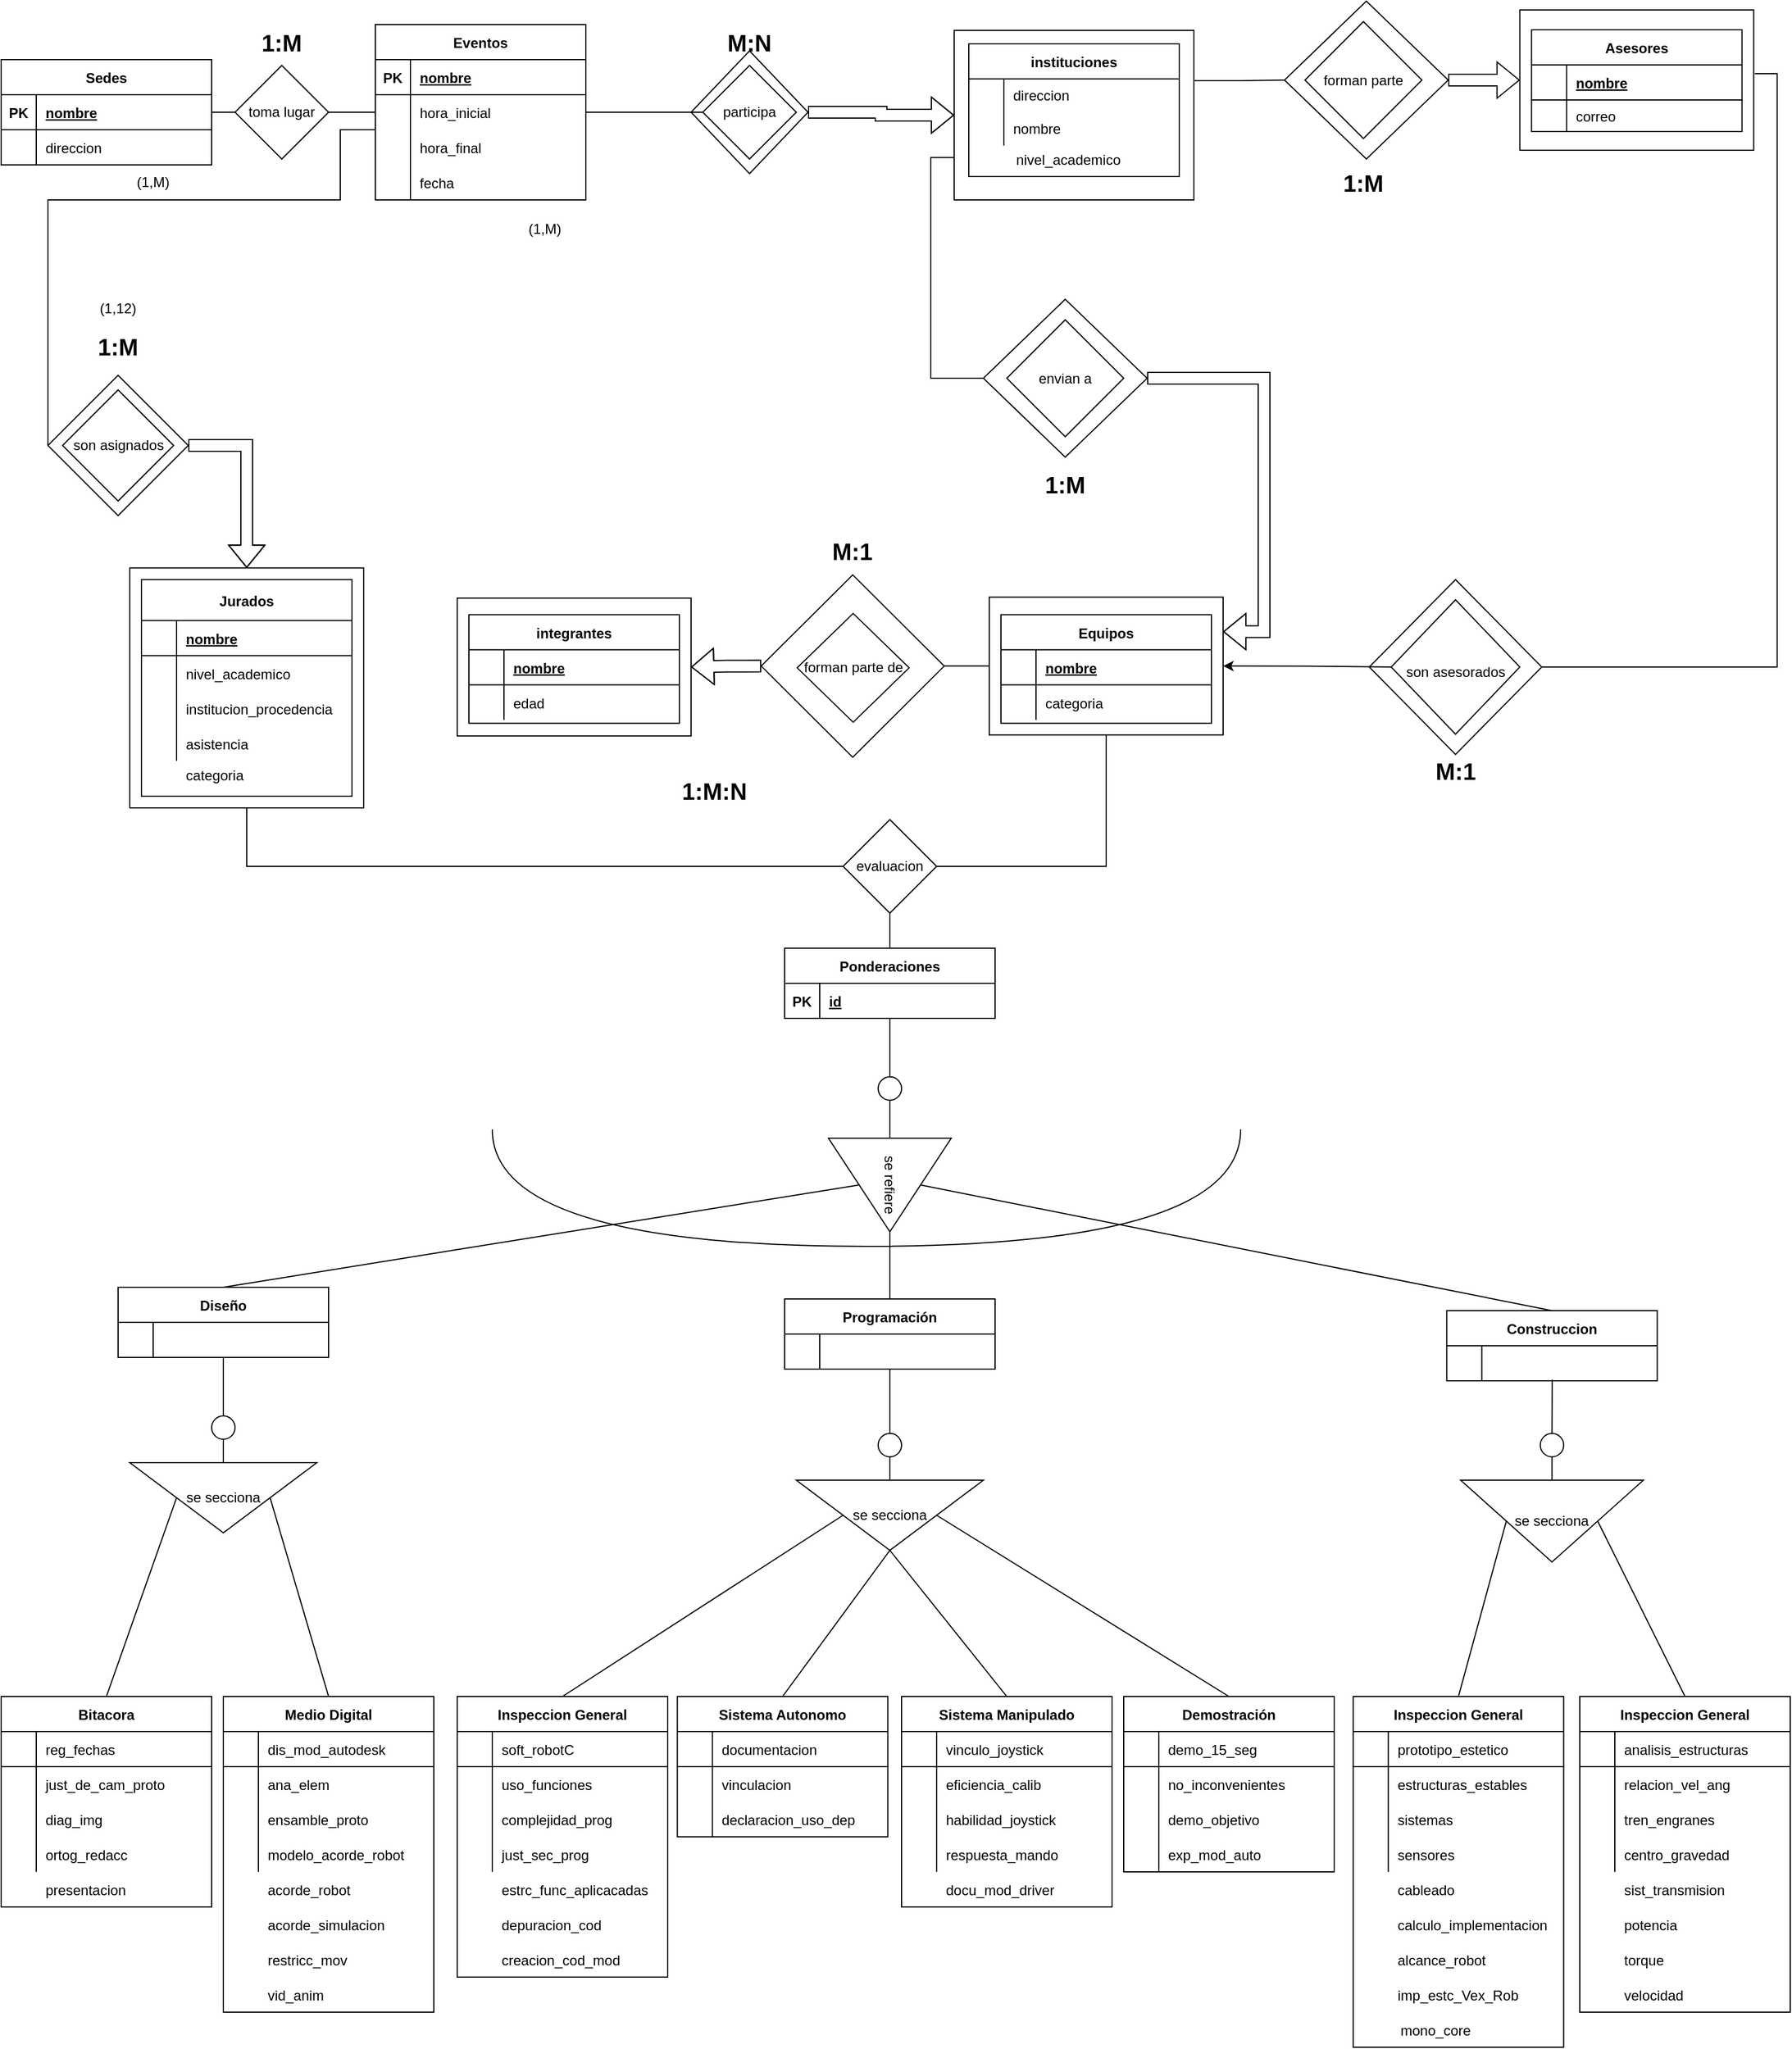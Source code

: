 <mxfile version="20.8.16" type="device"><diagram id="R2lEEEUBdFMjLlhIrx00" name="Page-1"><mxGraphModel dx="1104" dy="508" grid="1" gridSize="10" guides="1" tooltips="1" connect="1" arrows="1" fold="1" page="1" pageScale="1" pageWidth="850" pageHeight="1100" math="0" shadow="0" extFonts="Permanent Marker^https://fonts.googleapis.com/css?family=Permanent+Marker"><root><mxCell id="0"/><mxCell id="1" parent="0"/><mxCell id="2_BN0wmiO2WYAu6o3wSK-16" style="edgeStyle=orthogonalEdgeStyle;rounded=0;orthogonalLoop=1;jettySize=auto;html=1;exitX=1;exitY=0.5;exitDx=0;exitDy=0;entryX=0;entryY=0.5;entryDx=0;entryDy=0;shape=flexArrow;" parent="1" source="2_BN0wmiO2WYAu6o3wSK-15" target="2_BN0wmiO2WYAu6o3wSK-14" edge="1"><mxGeometry relative="1" as="geometry"/></mxCell><mxCell id="2_BN0wmiO2WYAu6o3wSK-15" value="" style="rhombus;whiteSpace=wrap;html=1;" parent="1" vertex="1"><mxGeometry x="590" y="122.5" width="100" height="105" as="geometry"/></mxCell><mxCell id="2_BN0wmiO2WYAu6o3wSK-17" style="edgeStyle=orthogonalEdgeStyle;rounded=0;orthogonalLoop=1;jettySize=auto;html=1;exitX=0;exitY=0.75;exitDx=0;exitDy=0;entryX=0;entryY=0.5;entryDx=0;entryDy=0;endArrow=none;endFill=0;" parent="1" source="2_BN0wmiO2WYAu6o3wSK-14" target="tYk4Elk13cnqIPmzngiP-1" edge="1"><mxGeometry relative="1" as="geometry"/></mxCell><mxCell id="2_BN0wmiO2WYAu6o3wSK-25" style="edgeStyle=orthogonalEdgeStyle;rounded=0;orthogonalLoop=1;jettySize=auto;html=1;exitX=1;exitY=0.25;exitDx=0;exitDy=0;entryX=0;entryY=0.5;entryDx=0;entryDy=0;endArrow=none;endFill=0;" parent="1" source="2_BN0wmiO2WYAu6o3wSK-14" target="2_BN0wmiO2WYAu6o3wSK-19" edge="1"><mxGeometry relative="1" as="geometry"><Array as="points"><mxPoint x="1020" y="148"/><mxPoint x="1060" y="148"/></Array></mxGeometry></mxCell><mxCell id="2_BN0wmiO2WYAu6o3wSK-14" value="" style="rounded=0;whiteSpace=wrap;html=1;" parent="1" vertex="1"><mxGeometry x="815" y="105" width="205" height="145" as="geometry"/></mxCell><mxCell id="2_BN0wmiO2WYAu6o3wSK-31" style="edgeStyle=orthogonalEdgeStyle;rounded=0;orthogonalLoop=1;jettySize=auto;html=1;exitX=0;exitY=0.5;exitDx=0;exitDy=0;entryX=1;entryY=0.5;entryDx=0;entryDy=0;endArrow=block;endFill=0;shape=flexArrow;" parent="1" source="SewS82DXxsQsC34-5eS2-10" target="SewS82DXxsQsC34-5eS2-1" edge="1"><mxGeometry relative="1" as="geometry"/></mxCell><mxCell id="2_BN0wmiO2WYAu6o3wSK-32" style="edgeStyle=orthogonalEdgeStyle;rounded=0;orthogonalLoop=1;jettySize=auto;html=1;exitX=1;exitY=0.5;exitDx=0;exitDy=0;entryX=0;entryY=0.5;entryDx=0;entryDy=0;endArrow=none;endFill=0;" parent="1" source="SewS82DXxsQsC34-5eS2-10" target="ePBFKucraxoHLo3uaKmc-99" edge="1"><mxGeometry relative="1" as="geometry"/></mxCell><mxCell id="SewS82DXxsQsC34-5eS2-10" value="" style="rhombus;whiteSpace=wrap;html=1;" parent="1" vertex="1"><mxGeometry x="650" y="570.68" width="156.5" height="156" as="geometry"/></mxCell><mxCell id="2_BN0wmiO2WYAu6o3wSK-26" style="edgeStyle=orthogonalEdgeStyle;rounded=0;orthogonalLoop=1;jettySize=auto;html=1;exitX=1;exitY=0.5;exitDx=0;exitDy=0;entryX=1.005;entryY=0.454;entryDx=0;entryDy=0;entryPerimeter=0;endArrow=none;endFill=0;" parent="1" source="tYk4Elk13cnqIPmzngiP-2" target="ePBFKucraxoHLo3uaKmc-134" edge="1"><mxGeometry relative="1" as="geometry"/></mxCell><mxCell id="tYk4Elk13cnqIPmzngiP-2" value="" style="rhombus;whiteSpace=wrap;html=1;" parent="1" vertex="1"><mxGeometry x="1170" y="574.75" width="147.5" height="149.5" as="geometry"/></mxCell><mxCell id="2_BN0wmiO2WYAu6o3wSK-18" style="edgeStyle=orthogonalEdgeStyle;rounded=0;orthogonalLoop=1;jettySize=auto;html=1;exitX=1;exitY=0.5;exitDx=0;exitDy=0;entryX=1;entryY=0.25;entryDx=0;entryDy=0;endArrow=block;endFill=0;shape=flexArrow;" parent="1" source="tYk4Elk13cnqIPmzngiP-1" target="ePBFKucraxoHLo3uaKmc-99" edge="1"><mxGeometry relative="1" as="geometry"><Array as="points"><mxPoint x="1080" y="403"/><mxPoint x="1080" y="619"/></Array></mxGeometry></mxCell><mxCell id="tYk4Elk13cnqIPmzngiP-1" value="" style="rhombus;whiteSpace=wrap;html=1;" parent="1" vertex="1"><mxGeometry x="840" y="335" width="140" height="135" as="geometry"/></mxCell><mxCell id="ePBFKucraxoHLo3uaKmc-19" value="Eventos" style="shape=table;startSize=30;container=1;collapsible=1;childLayout=tableLayout;fixedRows=1;rowLines=0;fontStyle=1;align=center;resizeLast=1;" parent="1" vertex="1"><mxGeometry x="320" y="100" width="180" height="150" as="geometry"/></mxCell><mxCell id="ePBFKucraxoHLo3uaKmc-20" value="" style="shape=tableRow;horizontal=0;startSize=0;swimlaneHead=0;swimlaneBody=0;fillColor=none;collapsible=0;dropTarget=0;points=[[0,0.5],[1,0.5]];portConstraint=eastwest;top=0;left=0;right=0;bottom=1;" parent="ePBFKucraxoHLo3uaKmc-19" vertex="1"><mxGeometry y="30" width="180" height="30" as="geometry"/></mxCell><mxCell id="ePBFKucraxoHLo3uaKmc-21" value="PK" style="shape=partialRectangle;connectable=0;fillColor=none;top=0;left=0;bottom=0;right=0;fontStyle=1;overflow=hidden;" parent="ePBFKucraxoHLo3uaKmc-20" vertex="1"><mxGeometry width="30" height="30" as="geometry"><mxRectangle width="30" height="30" as="alternateBounds"/></mxGeometry></mxCell><mxCell id="ePBFKucraxoHLo3uaKmc-22" value="nombre" style="shape=partialRectangle;connectable=0;fillColor=none;top=0;left=0;bottom=0;right=0;align=left;spacingLeft=6;fontStyle=5;overflow=hidden;" parent="ePBFKucraxoHLo3uaKmc-20" vertex="1"><mxGeometry x="30" width="150" height="30" as="geometry"><mxRectangle width="150" height="30" as="alternateBounds"/></mxGeometry></mxCell><mxCell id="ePBFKucraxoHLo3uaKmc-23" value="" style="shape=tableRow;horizontal=0;startSize=0;swimlaneHead=0;swimlaneBody=0;fillColor=none;collapsible=0;dropTarget=0;points=[[0,0.5],[1,0.5]];portConstraint=eastwest;top=0;left=0;right=0;bottom=0;" parent="ePBFKucraxoHLo3uaKmc-19" vertex="1"><mxGeometry y="60" width="180" height="30" as="geometry"/></mxCell><mxCell id="ePBFKucraxoHLo3uaKmc-24" value="" style="shape=partialRectangle;connectable=0;fillColor=none;top=0;left=0;bottom=0;right=0;editable=1;overflow=hidden;" parent="ePBFKucraxoHLo3uaKmc-23" vertex="1"><mxGeometry width="30" height="30" as="geometry"><mxRectangle width="30" height="30" as="alternateBounds"/></mxGeometry></mxCell><mxCell id="ePBFKucraxoHLo3uaKmc-25" value="hora_inicial" style="shape=partialRectangle;connectable=0;fillColor=none;top=0;left=0;bottom=0;right=0;align=left;spacingLeft=6;overflow=hidden;" parent="ePBFKucraxoHLo3uaKmc-23" vertex="1"><mxGeometry x="30" width="150" height="30" as="geometry"><mxRectangle width="150" height="30" as="alternateBounds"/></mxGeometry></mxCell><mxCell id="ePBFKucraxoHLo3uaKmc-26" value="" style="shape=tableRow;horizontal=0;startSize=0;swimlaneHead=0;swimlaneBody=0;fillColor=none;collapsible=0;dropTarget=0;points=[[0,0.5],[1,0.5]];portConstraint=eastwest;top=0;left=0;right=0;bottom=0;" parent="ePBFKucraxoHLo3uaKmc-19" vertex="1"><mxGeometry y="90" width="180" height="30" as="geometry"/></mxCell><mxCell id="ePBFKucraxoHLo3uaKmc-27" value="" style="shape=partialRectangle;connectable=0;fillColor=none;top=0;left=0;bottom=0;right=0;editable=1;overflow=hidden;" parent="ePBFKucraxoHLo3uaKmc-26" vertex="1"><mxGeometry width="30" height="30" as="geometry"><mxRectangle width="30" height="30" as="alternateBounds"/></mxGeometry></mxCell><mxCell id="ePBFKucraxoHLo3uaKmc-28" value="hora_final" style="shape=partialRectangle;connectable=0;fillColor=none;top=0;left=0;bottom=0;right=0;align=left;spacingLeft=6;overflow=hidden;" parent="ePBFKucraxoHLo3uaKmc-26" vertex="1"><mxGeometry x="30" width="150" height="30" as="geometry"><mxRectangle width="150" height="30" as="alternateBounds"/></mxGeometry></mxCell><mxCell id="ePBFKucraxoHLo3uaKmc-29" value="" style="shape=tableRow;horizontal=0;startSize=0;swimlaneHead=0;swimlaneBody=0;fillColor=none;collapsible=0;dropTarget=0;points=[[0,0.5],[1,0.5]];portConstraint=eastwest;top=0;left=0;right=0;bottom=0;" parent="ePBFKucraxoHLo3uaKmc-19" vertex="1"><mxGeometry y="120" width="180" height="30" as="geometry"/></mxCell><mxCell id="ePBFKucraxoHLo3uaKmc-30" value="" style="shape=partialRectangle;connectable=0;fillColor=none;top=0;left=0;bottom=0;right=0;editable=1;overflow=hidden;" parent="ePBFKucraxoHLo3uaKmc-29" vertex="1"><mxGeometry width="30" height="30" as="geometry"><mxRectangle width="30" height="30" as="alternateBounds"/></mxGeometry></mxCell><mxCell id="ePBFKucraxoHLo3uaKmc-31" value="fecha" style="shape=partialRectangle;connectable=0;fillColor=none;top=0;left=0;bottom=0;right=0;align=left;spacingLeft=6;overflow=hidden;" parent="ePBFKucraxoHLo3uaKmc-29" vertex="1"><mxGeometry x="30" width="150" height="30" as="geometry"><mxRectangle width="150" height="30" as="alternateBounds"/></mxGeometry></mxCell><mxCell id="ePBFKucraxoHLo3uaKmc-32" value="Sedes" style="shape=table;startSize=30;container=1;collapsible=1;childLayout=tableLayout;fixedRows=1;rowLines=0;fontStyle=1;align=center;resizeLast=1;" parent="1" vertex="1"><mxGeometry y="130" width="180" height="90" as="geometry"/></mxCell><mxCell id="ePBFKucraxoHLo3uaKmc-33" value="" style="shape=tableRow;horizontal=0;startSize=0;swimlaneHead=0;swimlaneBody=0;fillColor=none;collapsible=0;dropTarget=0;points=[[0,0.5],[1,0.5]];portConstraint=eastwest;top=0;left=0;right=0;bottom=1;" parent="ePBFKucraxoHLo3uaKmc-32" vertex="1"><mxGeometry y="30" width="180" height="30" as="geometry"/></mxCell><mxCell id="ePBFKucraxoHLo3uaKmc-34" value="PK" style="shape=partialRectangle;connectable=0;fillColor=none;top=0;left=0;bottom=0;right=0;fontStyle=1;overflow=hidden;" parent="ePBFKucraxoHLo3uaKmc-33" vertex="1"><mxGeometry width="30" height="30" as="geometry"><mxRectangle width="30" height="30" as="alternateBounds"/></mxGeometry></mxCell><mxCell id="ePBFKucraxoHLo3uaKmc-35" value="nombre" style="shape=partialRectangle;connectable=0;fillColor=none;top=0;left=0;bottom=0;right=0;align=left;spacingLeft=6;fontStyle=5;overflow=hidden;" parent="ePBFKucraxoHLo3uaKmc-33" vertex="1"><mxGeometry x="30" width="150" height="30" as="geometry"><mxRectangle width="150" height="30" as="alternateBounds"/></mxGeometry></mxCell><mxCell id="ePBFKucraxoHLo3uaKmc-36" value="" style="shape=tableRow;horizontal=0;startSize=0;swimlaneHead=0;swimlaneBody=0;fillColor=none;collapsible=0;dropTarget=0;points=[[0,0.5],[1,0.5]];portConstraint=eastwest;top=0;left=0;right=0;bottom=0;" parent="ePBFKucraxoHLo3uaKmc-32" vertex="1"><mxGeometry y="60" width="180" height="30" as="geometry"/></mxCell><mxCell id="ePBFKucraxoHLo3uaKmc-37" value="" style="shape=partialRectangle;connectable=0;fillColor=none;top=0;left=0;bottom=0;right=0;editable=1;overflow=hidden;" parent="ePBFKucraxoHLo3uaKmc-36" vertex="1"><mxGeometry width="30" height="30" as="geometry"><mxRectangle width="30" height="30" as="alternateBounds"/></mxGeometry></mxCell><mxCell id="ePBFKucraxoHLo3uaKmc-38" value="direccion" style="shape=partialRectangle;connectable=0;fillColor=none;top=0;left=0;bottom=0;right=0;align=left;spacingLeft=6;overflow=hidden;" parent="ePBFKucraxoHLo3uaKmc-36" vertex="1"><mxGeometry x="30" width="150" height="30" as="geometry"><mxRectangle width="150" height="30" as="alternateBounds"/></mxGeometry></mxCell><mxCell id="ePBFKucraxoHLo3uaKmc-46" value="toma lugar" style="rhombus;whiteSpace=wrap;html=1;" parent="1" vertex="1"><mxGeometry x="200" y="135" width="80" height="80" as="geometry"/></mxCell><mxCell id="ePBFKucraxoHLo3uaKmc-47" style="edgeStyle=orthogonalEdgeStyle;rounded=0;orthogonalLoop=1;jettySize=auto;html=1;exitX=0;exitY=0.5;exitDx=0;exitDy=0;entryX=1;entryY=0.5;entryDx=0;entryDy=0;endArrow=none;endFill=0;" parent="1" source="ePBFKucraxoHLo3uaKmc-23" target="ePBFKucraxoHLo3uaKmc-46" edge="1"><mxGeometry relative="1" as="geometry"><Array as="points"><mxPoint x="300" y="175"/><mxPoint x="300" y="175"/></Array></mxGeometry></mxCell><mxCell id="ePBFKucraxoHLo3uaKmc-48" style="edgeStyle=orthogonalEdgeStyle;rounded=0;orthogonalLoop=1;jettySize=auto;html=1;exitX=1;exitY=0.5;exitDx=0;exitDy=0;endArrow=none;endFill=0;" parent="1" source="ePBFKucraxoHLo3uaKmc-33" target="ePBFKucraxoHLo3uaKmc-46" edge="1"><mxGeometry relative="1" as="geometry"/></mxCell><mxCell id="ePBFKucraxoHLo3uaKmc-49" value="participa" style="rhombus;whiteSpace=wrap;html=1;" parent="1" vertex="1"><mxGeometry x="600" y="135" width="80" height="80" as="geometry"/></mxCell><mxCell id="ePBFKucraxoHLo3uaKmc-50" style="edgeStyle=orthogonalEdgeStyle;rounded=0;orthogonalLoop=1;jettySize=auto;html=1;exitX=1;exitY=0.5;exitDx=0;exitDy=0;entryX=0;entryY=0.5;entryDx=0;entryDy=0;endArrow=none;endFill=0;" parent="1" source="ePBFKucraxoHLo3uaKmc-23" target="ePBFKucraxoHLo3uaKmc-49" edge="1"><mxGeometry relative="1" as="geometry"/></mxCell><mxCell id="ePBFKucraxoHLo3uaKmc-114" style="edgeStyle=orthogonalEdgeStyle;rounded=0;orthogonalLoop=1;jettySize=auto;html=1;exitX=1;exitY=0.5;exitDx=0;exitDy=0;entryX=0.5;entryY=0;entryDx=0;entryDy=0;strokeWidth=1;startArrow=none;startFill=0;endArrow=classic;endFill=1;shape=flexArrow;" parent="1" source="ePBFKucraxoHLo3uaKmc-65" target="ePBFKucraxoHLo3uaKmc-68" edge="1"><mxGeometry relative="1" as="geometry"><Array as="points"><mxPoint x="210" y="460"/></Array><mxPoint x="260" y="459.75" as="sourcePoint"/></mxGeometry></mxCell><mxCell id="ePBFKucraxoHLo3uaKmc-65" value="" style="rhombus;whiteSpace=wrap;html=1;" parent="1" vertex="1"><mxGeometry x="40" y="400" width="120" height="120" as="geometry"/></mxCell><mxCell id="ePBFKucraxoHLo3uaKmc-66" value="son asignados" style="rhombus;whiteSpace=wrap;html=1;" parent="1" vertex="1"><mxGeometry x="52.5" y="412.5" width="95" height="95" as="geometry"/></mxCell><mxCell id="ePBFKucraxoHLo3uaKmc-67" style="edgeStyle=orthogonalEdgeStyle;rounded=0;orthogonalLoop=1;jettySize=auto;html=1;exitX=0;exitY=0.5;exitDx=0;exitDy=0;entryX=0;entryY=0.5;entryDx=0;entryDy=0;startArrow=none;startFill=0;endArrow=none;endFill=0;" parent="1" source="ePBFKucraxoHLo3uaKmc-23" target="ePBFKucraxoHLo3uaKmc-65" edge="1"><mxGeometry relative="1" as="geometry"><Array as="points"><mxPoint x="320" y="190"/><mxPoint x="290" y="190"/><mxPoint x="290" y="250"/><mxPoint x="40" y="250"/><mxPoint x="40" y="360"/></Array></mxGeometry></mxCell><mxCell id="8k4O-YIesv-EZihGB0kU-120" style="edgeStyle=orthogonalEdgeStyle;rounded=0;orthogonalLoop=1;jettySize=auto;html=1;exitX=0.5;exitY=1;exitDx=0;exitDy=0;entryX=0;entryY=0.5;entryDx=0;entryDy=0;endArrow=none;endFill=0;" parent="1" source="ePBFKucraxoHLo3uaKmc-68" target="8k4O-YIesv-EZihGB0kU-15" edge="1"><mxGeometry relative="1" as="geometry"/></mxCell><mxCell id="ePBFKucraxoHLo3uaKmc-68" value="" style="rounded=0;whiteSpace=wrap;html=1;" parent="1" vertex="1"><mxGeometry x="110" y="564.75" width="200" height="205.25" as="geometry"/></mxCell><mxCell id="ePBFKucraxoHLo3uaKmc-69" value="Jurados" style="shape=table;startSize=35;container=1;collapsible=1;childLayout=tableLayout;fixedRows=1;rowLines=0;fontStyle=1;align=center;resizeLast=1;" parent="1" vertex="1"><mxGeometry x="120" y="574.75" width="180" height="185.25" as="geometry"/></mxCell><mxCell id="ePBFKucraxoHLo3uaKmc-70" value="" style="shape=tableRow;horizontal=0;startSize=0;swimlaneHead=0;swimlaneBody=0;fillColor=none;collapsible=0;dropTarget=0;points=[[0,0.5],[1,0.5]];portConstraint=eastwest;top=0;left=0;right=0;bottom=1;" parent="ePBFKucraxoHLo3uaKmc-69" vertex="1"><mxGeometry y="35" width="180" height="30" as="geometry"/></mxCell><mxCell id="ePBFKucraxoHLo3uaKmc-71" value="" style="shape=partialRectangle;connectable=0;fillColor=none;top=0;left=0;bottom=0;right=0;fontStyle=1;overflow=hidden;" parent="ePBFKucraxoHLo3uaKmc-70" vertex="1"><mxGeometry width="30" height="30" as="geometry"><mxRectangle width="30" height="30" as="alternateBounds"/></mxGeometry></mxCell><mxCell id="ePBFKucraxoHLo3uaKmc-72" value="nombre" style="shape=partialRectangle;connectable=0;fillColor=none;top=0;left=0;bottom=0;right=0;align=left;spacingLeft=6;fontStyle=5;overflow=hidden;" parent="ePBFKucraxoHLo3uaKmc-70" vertex="1"><mxGeometry x="30" width="150" height="30" as="geometry"><mxRectangle width="150" height="30" as="alternateBounds"/></mxGeometry></mxCell><mxCell id="ePBFKucraxoHLo3uaKmc-73" value="" style="shape=tableRow;horizontal=0;startSize=0;swimlaneHead=0;swimlaneBody=0;fillColor=none;collapsible=0;dropTarget=0;points=[[0,0.5],[1,0.5]];portConstraint=eastwest;top=0;left=0;right=0;bottom=0;" parent="ePBFKucraxoHLo3uaKmc-69" vertex="1"><mxGeometry y="65" width="180" height="30" as="geometry"/></mxCell><mxCell id="ePBFKucraxoHLo3uaKmc-74" value="" style="shape=partialRectangle;connectable=0;fillColor=none;top=0;left=0;bottom=0;right=0;editable=1;overflow=hidden;" parent="ePBFKucraxoHLo3uaKmc-73" vertex="1"><mxGeometry width="30" height="30" as="geometry"><mxRectangle width="30" height="30" as="alternateBounds"/></mxGeometry></mxCell><mxCell id="ePBFKucraxoHLo3uaKmc-75" value="nivel_academico" style="shape=partialRectangle;connectable=0;fillColor=none;top=0;left=0;bottom=0;right=0;align=left;spacingLeft=6;overflow=hidden;" parent="ePBFKucraxoHLo3uaKmc-73" vertex="1"><mxGeometry x="30" width="150" height="30" as="geometry"><mxRectangle width="150" height="30" as="alternateBounds"/></mxGeometry></mxCell><mxCell id="ePBFKucraxoHLo3uaKmc-76" value="" style="shape=tableRow;horizontal=0;startSize=0;swimlaneHead=0;swimlaneBody=0;fillColor=none;collapsible=0;dropTarget=0;points=[[0,0.5],[1,0.5]];portConstraint=eastwest;top=0;left=0;right=0;bottom=0;" parent="ePBFKucraxoHLo3uaKmc-69" vertex="1"><mxGeometry y="95" width="180" height="30" as="geometry"/></mxCell><mxCell id="ePBFKucraxoHLo3uaKmc-77" value="" style="shape=partialRectangle;connectable=0;fillColor=none;top=0;left=0;bottom=0;right=0;editable=1;overflow=hidden;" parent="ePBFKucraxoHLo3uaKmc-76" vertex="1"><mxGeometry width="30" height="30" as="geometry"><mxRectangle width="30" height="30" as="alternateBounds"/></mxGeometry></mxCell><mxCell id="ePBFKucraxoHLo3uaKmc-78" value="institucion_procedencia" style="shape=partialRectangle;connectable=0;fillColor=none;top=0;left=0;bottom=0;right=0;align=left;spacingLeft=6;overflow=hidden;" parent="ePBFKucraxoHLo3uaKmc-76" vertex="1"><mxGeometry x="30" width="150" height="30" as="geometry"><mxRectangle width="150" height="30" as="alternateBounds"/></mxGeometry></mxCell><mxCell id="ePBFKucraxoHLo3uaKmc-79" value="" style="shape=tableRow;horizontal=0;startSize=0;swimlaneHead=0;swimlaneBody=0;fillColor=none;collapsible=0;dropTarget=0;points=[[0,0.5],[1,0.5]];portConstraint=eastwest;top=0;left=0;right=0;bottom=0;" parent="ePBFKucraxoHLo3uaKmc-69" vertex="1"><mxGeometry y="125" width="180" height="30" as="geometry"/></mxCell><mxCell id="ePBFKucraxoHLo3uaKmc-80" value="" style="shape=partialRectangle;connectable=0;fillColor=none;top=0;left=0;bottom=0;right=0;editable=1;overflow=hidden;" parent="ePBFKucraxoHLo3uaKmc-79" vertex="1"><mxGeometry width="30" height="30" as="geometry"><mxRectangle width="30" height="30" as="alternateBounds"/></mxGeometry></mxCell><mxCell id="ePBFKucraxoHLo3uaKmc-81" value="asistencia" style="shape=partialRectangle;connectable=0;fillColor=none;top=0;left=0;bottom=0;right=0;align=left;spacingLeft=6;overflow=hidden;" parent="ePBFKucraxoHLo3uaKmc-79" vertex="1"><mxGeometry x="30" width="150" height="30" as="geometry"><mxRectangle width="150" height="30" as="alternateBounds"/></mxGeometry></mxCell><mxCell id="ePBFKucraxoHLo3uaKmc-161" style="edgeStyle=orthogonalEdgeStyle;rounded=0;orthogonalLoop=1;jettySize=auto;html=1;exitX=1;exitY=0.5;exitDx=0;exitDy=0;entryX=0;entryY=0.5;entryDx=0;entryDy=0;strokeWidth=1;fontSize=12;startArrow=classic;startFill=1;endArrow=none;endFill=0;" parent="1" source="ePBFKucraxoHLo3uaKmc-99" target="ePBFKucraxoHLo3uaKmc-160" edge="1"><mxGeometry relative="1" as="geometry"><mxPoint x="780" y="653.25" as="sourcePoint"/></mxGeometry></mxCell><mxCell id="8k4O-YIesv-EZihGB0kU-121" style="edgeStyle=orthogonalEdgeStyle;rounded=0;orthogonalLoop=1;jettySize=auto;html=1;exitX=0.5;exitY=1;exitDx=0;exitDy=0;entryX=1;entryY=0.5;entryDx=0;entryDy=0;endArrow=none;endFill=0;" parent="1" source="ePBFKucraxoHLo3uaKmc-99" target="8k4O-YIesv-EZihGB0kU-15" edge="1"><mxGeometry relative="1" as="geometry"/></mxCell><mxCell id="ePBFKucraxoHLo3uaKmc-99" value="" style="rounded=0;whiteSpace=wrap;html=1;" parent="1" vertex="1"><mxGeometry x="845" y="589.75" width="200" height="117.87" as="geometry"/></mxCell><mxCell id="ePBFKucraxoHLo3uaKmc-100" value="Equipos" style="shape=table;startSize=30;container=1;collapsible=1;childLayout=tableLayout;fixedRows=1;rowLines=0;fontStyle=1;align=center;resizeLast=1;" parent="1" vertex="1"><mxGeometry x="855" y="604.75" width="180" height="92.87" as="geometry"><mxRectangle x="650" y="604.75" width="90" height="30" as="alternateBounds"/></mxGeometry></mxCell><mxCell id="ePBFKucraxoHLo3uaKmc-101" value="" style="shape=tableRow;horizontal=0;startSize=0;swimlaneHead=0;swimlaneBody=0;fillColor=none;collapsible=0;dropTarget=0;points=[[0,0.5],[1,0.5]];portConstraint=eastwest;top=0;left=0;right=0;bottom=1;" parent="ePBFKucraxoHLo3uaKmc-100" vertex="1"><mxGeometry y="30" width="180" height="30" as="geometry"/></mxCell><mxCell id="ePBFKucraxoHLo3uaKmc-102" value="" style="shape=partialRectangle;connectable=0;fillColor=none;top=0;left=0;bottom=0;right=0;fontStyle=1;overflow=hidden;" parent="ePBFKucraxoHLo3uaKmc-101" vertex="1"><mxGeometry width="30" height="30" as="geometry"><mxRectangle width="30" height="30" as="alternateBounds"/></mxGeometry></mxCell><mxCell id="ePBFKucraxoHLo3uaKmc-103" value="nombre" style="shape=partialRectangle;connectable=0;fillColor=none;top=0;left=0;bottom=0;right=0;align=left;spacingLeft=6;fontStyle=5;overflow=hidden;" parent="ePBFKucraxoHLo3uaKmc-101" vertex="1"><mxGeometry x="30" width="150" height="30" as="geometry"><mxRectangle width="150" height="30" as="alternateBounds"/></mxGeometry></mxCell><mxCell id="ePBFKucraxoHLo3uaKmc-104" value="" style="shape=tableRow;horizontal=0;startSize=0;swimlaneHead=0;swimlaneBody=0;fillColor=none;collapsible=0;dropTarget=0;points=[[0,0.5],[1,0.5]];portConstraint=eastwest;top=0;left=0;right=0;bottom=0;" parent="ePBFKucraxoHLo3uaKmc-100" vertex="1"><mxGeometry y="60" width="180" height="30" as="geometry"/></mxCell><mxCell id="ePBFKucraxoHLo3uaKmc-105" value="" style="shape=partialRectangle;connectable=0;fillColor=none;top=0;left=0;bottom=0;right=0;editable=1;overflow=hidden;" parent="ePBFKucraxoHLo3uaKmc-104" vertex="1"><mxGeometry width="30" height="30" as="geometry"><mxRectangle width="30" height="30" as="alternateBounds"/></mxGeometry></mxCell><mxCell id="ePBFKucraxoHLo3uaKmc-106" value="categoria" style="shape=partialRectangle;connectable=0;fillColor=none;top=0;left=0;bottom=0;right=0;align=left;spacingLeft=6;overflow=hidden;" parent="ePBFKucraxoHLo3uaKmc-104" vertex="1"><mxGeometry x="30" width="150" height="30" as="geometry"><mxRectangle width="150" height="30" as="alternateBounds"/></mxGeometry></mxCell><mxCell id="ePBFKucraxoHLo3uaKmc-115" value="envian a" style="rhombus;whiteSpace=wrap;html=1;" parent="1" vertex="1"><mxGeometry x="860" y="352.5" width="100" height="100" as="geometry"/></mxCell><mxCell id="ePBFKucraxoHLo3uaKmc-134" value="" style="rounded=0;whiteSpace=wrap;html=1;" parent="1" vertex="1"><mxGeometry x="1298.75" y="87.5" width="200" height="120" as="geometry"/></mxCell><mxCell id="ePBFKucraxoHLo3uaKmc-135" value="Asesores" style="shape=table;startSize=30;container=1;collapsible=1;childLayout=tableLayout;fixedRows=1;rowLines=0;fontStyle=1;align=center;resizeLast=1;" parent="1" vertex="1"><mxGeometry x="1308.75" y="104.5" width="180" height="87" as="geometry"/></mxCell><mxCell id="ePBFKucraxoHLo3uaKmc-136" value="" style="shape=tableRow;horizontal=0;startSize=0;swimlaneHead=0;swimlaneBody=0;fillColor=none;collapsible=0;dropTarget=0;points=[[0,0.5],[1,0.5]];portConstraint=eastwest;top=0;left=0;right=0;bottom=1;" parent="ePBFKucraxoHLo3uaKmc-135" vertex="1"><mxGeometry y="30" width="180" height="30" as="geometry"/></mxCell><mxCell id="ePBFKucraxoHLo3uaKmc-137" value="" style="shape=partialRectangle;connectable=0;fillColor=none;top=0;left=0;bottom=0;right=0;fontStyle=1;overflow=hidden;" parent="ePBFKucraxoHLo3uaKmc-136" vertex="1"><mxGeometry width="30" height="30" as="geometry"><mxRectangle width="30" height="30" as="alternateBounds"/></mxGeometry></mxCell><mxCell id="ePBFKucraxoHLo3uaKmc-138" value="nombre" style="shape=partialRectangle;connectable=0;fillColor=none;top=0;left=0;bottom=0;right=0;align=left;spacingLeft=6;fontStyle=5;overflow=hidden;" parent="ePBFKucraxoHLo3uaKmc-136" vertex="1"><mxGeometry x="30" width="150" height="30" as="geometry"><mxRectangle width="150" height="30" as="alternateBounds"/></mxGeometry></mxCell><mxCell id="ePBFKucraxoHLo3uaKmc-139" value="" style="shape=tableRow;horizontal=0;startSize=0;swimlaneHead=0;swimlaneBody=0;fillColor=none;collapsible=0;dropTarget=0;points=[[0,0.5],[1,0.5]];portConstraint=eastwest;top=0;left=0;right=0;bottom=0;" parent="ePBFKucraxoHLo3uaKmc-135" vertex="1"><mxGeometry y="60" width="180" height="27" as="geometry"/></mxCell><mxCell id="ePBFKucraxoHLo3uaKmc-140" value="" style="shape=partialRectangle;connectable=0;fillColor=none;top=0;left=0;bottom=0;right=0;editable=1;overflow=hidden;" parent="ePBFKucraxoHLo3uaKmc-139" vertex="1"><mxGeometry width="30" height="27" as="geometry"><mxRectangle width="30" height="27" as="alternateBounds"/></mxGeometry></mxCell><mxCell id="ePBFKucraxoHLo3uaKmc-141" value="correo" style="shape=partialRectangle;connectable=0;fillColor=none;top=0;left=0;bottom=0;right=0;align=left;spacingLeft=6;overflow=hidden;" parent="ePBFKucraxoHLo3uaKmc-139" vertex="1"><mxGeometry x="30" width="150" height="27" as="geometry"><mxRectangle width="150" height="27" as="alternateBounds"/></mxGeometry></mxCell><mxCell id="ePBFKucraxoHLo3uaKmc-152" value="&lt;b&gt;&lt;font style=&quot;font-size: 20px;&quot;&gt;1:M&lt;/font&gt;&lt;/b&gt;" style="text;html=1;strokeColor=none;fillColor=none;align=center;verticalAlign=middle;whiteSpace=wrap;rounded=0;" parent="1" vertex="1"><mxGeometry x="210" y="100" width="60" height="30" as="geometry"/></mxCell><mxCell id="ePBFKucraxoHLo3uaKmc-153" value="&lt;b&gt;&lt;font style=&quot;font-size: 20px;&quot;&gt;M:N&lt;/font&gt;&lt;/b&gt;" style="text;html=1;strokeColor=none;fillColor=none;align=center;verticalAlign=middle;whiteSpace=wrap;rounded=0;" parent="1" vertex="1"><mxGeometry x="610" y="100" width="60" height="30" as="geometry"/></mxCell><mxCell id="ePBFKucraxoHLo3uaKmc-154" value="&lt;b&gt;&lt;font style=&quot;font-size: 20px;&quot;&gt;1:M&lt;/font&gt;&lt;/b&gt;" style="text;html=1;strokeColor=none;fillColor=none;align=center;verticalAlign=middle;whiteSpace=wrap;rounded=0;" parent="1" vertex="1"><mxGeometry x="70" y="360" width="60" height="30" as="geometry"/></mxCell><mxCell id="ePBFKucraxoHLo3uaKmc-160" value="&lt;font style=&quot;font-size: 12px;&quot;&gt;son&lt;/font&gt;&lt;font style=&quot;font-size: 12px;&quot;&gt;&amp;nbsp;&lt;/font&gt;&lt;font style=&quot;font-size: 12px;&quot;&gt;asesorados&lt;/font&gt;" style="rhombus;whiteSpace=wrap;html=1;fontSize=20;" parent="1" vertex="1"><mxGeometry x="1188.75" y="592" width="110" height="115" as="geometry"/></mxCell><mxCell id="ePBFKucraxoHLo3uaKmc-163" value="&lt;b&gt;&lt;font style=&quot;font-size: 20px;&quot;&gt;1:M&lt;/font&gt;&lt;/b&gt;" style="text;html=1;strokeColor=none;fillColor=none;align=center;verticalAlign=middle;whiteSpace=wrap;rounded=0;fontSize=12;" parent="1" vertex="1"><mxGeometry x="880" y="477.5" width="60" height="30" as="geometry"/></mxCell><mxCell id="ePBFKucraxoHLo3uaKmc-164" value="&lt;b&gt;&lt;font style=&quot;font-size: 20px;&quot;&gt;M:1&lt;/font&gt;&lt;/b&gt;" style="text;html=1;strokeColor=none;fillColor=none;align=center;verticalAlign=middle;whiteSpace=wrap;rounded=0;" parent="1" vertex="1"><mxGeometry x="1213.75" y="722.5" width="60" height="30" as="geometry"/></mxCell><mxCell id="2_BN0wmiO2WYAu6o3wSK-142" value="" style="edgeStyle=orthogonalEdgeStyle;rounded=0;orthogonalLoop=1;jettySize=auto;html=1;endArrow=none;endFill=0;" parent="1" source="8k4O-YIesv-EZihGB0kU-2" target="8k4O-YIesv-EZihGB0kU-25" edge="1"><mxGeometry relative="1" as="geometry"/></mxCell><mxCell id="8k4O-YIesv-EZihGB0kU-2" value="Ponderaciones" style="shape=table;startSize=30;container=1;collapsible=1;childLayout=tableLayout;fixedRows=1;rowLines=0;fontStyle=1;align=center;resizeLast=1;" parent="1" vertex="1"><mxGeometry x="670" y="890" width="180" height="60" as="geometry"/></mxCell><mxCell id="8k4O-YIesv-EZihGB0kU-3" value="" style="shape=tableRow;horizontal=0;startSize=0;swimlaneHead=0;swimlaneBody=0;fillColor=none;collapsible=0;dropTarget=0;points=[[0,0.5],[1,0.5]];portConstraint=eastwest;top=0;left=0;right=0;bottom=1;" parent="8k4O-YIesv-EZihGB0kU-2" vertex="1"><mxGeometry y="30" width="180" height="30" as="geometry"/></mxCell><mxCell id="8k4O-YIesv-EZihGB0kU-4" value="PK" style="shape=partialRectangle;connectable=0;fillColor=none;top=0;left=0;bottom=0;right=0;fontStyle=1;overflow=hidden;" parent="8k4O-YIesv-EZihGB0kU-3" vertex="1"><mxGeometry width="30" height="30" as="geometry"><mxRectangle width="30" height="30" as="alternateBounds"/></mxGeometry></mxCell><mxCell id="8k4O-YIesv-EZihGB0kU-5" value="id" style="shape=partialRectangle;connectable=0;fillColor=none;top=0;left=0;bottom=0;right=0;align=left;spacingLeft=6;fontStyle=5;overflow=hidden;" parent="8k4O-YIesv-EZihGB0kU-3" vertex="1"><mxGeometry x="30" width="150" height="30" as="geometry"><mxRectangle width="150" height="30" as="alternateBounds"/></mxGeometry></mxCell><mxCell id="8k4O-YIesv-EZihGB0kU-122" style="edgeStyle=orthogonalEdgeStyle;rounded=0;orthogonalLoop=1;jettySize=auto;html=1;exitX=0.5;exitY=1;exitDx=0;exitDy=0;entryX=0.5;entryY=0;entryDx=0;entryDy=0;endArrow=none;endFill=0;" parent="1" source="8k4O-YIesv-EZihGB0kU-15" target="8k4O-YIesv-EZihGB0kU-2" edge="1"><mxGeometry relative="1" as="geometry"/></mxCell><mxCell id="8k4O-YIesv-EZihGB0kU-15" value="evaluacion" style="rhombus;whiteSpace=wrap;html=1;" parent="1" vertex="1"><mxGeometry x="720" y="780" width="80" height="80" as="geometry"/></mxCell><mxCell id="8k4O-YIesv-EZihGB0kU-105" style="rounded=0;orthogonalLoop=1;jettySize=auto;html=1;exitX=0.5;exitY=1;exitDx=0;exitDy=0;entryX=0.5;entryY=0;entryDx=0;entryDy=0;endArrow=none;endFill=0;" parent="1" source="8k4O-YIesv-EZihGB0kU-21" target="EJTT3qlJeaWkR1X7wbFM-50" edge="1"><mxGeometry relative="1" as="geometry"><mxPoint x="270" y="1220" as="targetPoint"/></mxGeometry></mxCell><mxCell id="8k4O-YIesv-EZihGB0kU-106" style="rounded=0;orthogonalLoop=1;jettySize=auto;html=1;exitX=0.5;exitY=0;exitDx=0;exitDy=0;entryX=0.5;entryY=0;entryDx=0;entryDy=0;endArrow=none;endFill=0;" parent="1" source="8k4O-YIesv-EZihGB0kU-21" target="EJTT3qlJeaWkR1X7wbFM-76" edge="1"><mxGeometry relative="1" as="geometry"><mxPoint x="790" y="1185" as="targetPoint"/></mxGeometry></mxCell><mxCell id="2_BN0wmiO2WYAu6o3wSK-138" style="edgeStyle=orthogonalEdgeStyle;rounded=0;orthogonalLoop=1;jettySize=auto;html=1;exitX=1;exitY=0.5;exitDx=0;exitDy=0;entryX=0.5;entryY=0;entryDx=0;entryDy=0;endArrow=none;endFill=0;" parent="1" source="8k4O-YIesv-EZihGB0kU-21" target="EJTT3qlJeaWkR1X7wbFM-63" edge="1"><mxGeometry relative="1" as="geometry"/></mxCell><mxCell id="8k4O-YIesv-EZihGB0kU-21" value="se refiere" style="triangle;whiteSpace=wrap;html=1;rotation=90;" parent="1" vertex="1"><mxGeometry x="720" y="1040" width="80" height="105" as="geometry"/></mxCell><mxCell id="2_BN0wmiO2WYAu6o3wSK-143" style="edgeStyle=orthogonalEdgeStyle;rounded=0;orthogonalLoop=1;jettySize=auto;html=1;exitX=0.5;exitY=1;exitDx=0;exitDy=0;entryX=0;entryY=0.5;entryDx=0;entryDy=0;endArrow=none;endFill=0;" parent="1" source="8k4O-YIesv-EZihGB0kU-25" target="8k4O-YIesv-EZihGB0kU-21" edge="1"><mxGeometry relative="1" as="geometry"/></mxCell><mxCell id="8k4O-YIesv-EZihGB0kU-25" value="" style="ellipse;whiteSpace=wrap;html=1;aspect=fixed;" parent="1" vertex="1"><mxGeometry x="750" y="1000" width="20" height="20" as="geometry"/></mxCell><mxCell id="8k4O-YIesv-EZihGB0kU-118" value="" style="endArrow=none;html=1;rounded=0;edgeStyle=orthogonalEdgeStyle;curved=1;" parent="1" edge="1"><mxGeometry width="50" height="50" relative="1" as="geometry"><mxPoint x="420" y="1045" as="sourcePoint"/><mxPoint x="1060" y="1045" as="targetPoint"/><Array as="points"><mxPoint x="420" y="1145"/><mxPoint x="1060" y="1145"/></Array></mxGeometry></mxCell><mxCell id="8k4O-YIesv-EZihGB0kU-123" value="(1,M)" style="text;html=1;strokeColor=none;fillColor=none;align=center;verticalAlign=middle;whiteSpace=wrap;rounded=0;" parent="1" vertex="1"><mxGeometry x="100" y="220" width="60" height="30" as="geometry"/></mxCell><mxCell id="8k4O-YIesv-EZihGB0kU-124" value="(1,M)" style="text;html=1;strokeColor=none;fillColor=none;align=center;verticalAlign=middle;whiteSpace=wrap;rounded=0;" parent="1" vertex="1"><mxGeometry x="435" y="260" width="60" height="30" as="geometry"/></mxCell><mxCell id="8k4O-YIesv-EZihGB0kU-129" value="(1,12)" style="text;html=1;strokeColor=none;fillColor=none;align=center;verticalAlign=middle;whiteSpace=wrap;rounded=0;" parent="1" vertex="1"><mxGeometry x="70" y="327.5" width="60" height="30" as="geometry"/></mxCell><mxCell id="8k4O-YIesv-EZihGB0kU-131" value="&lt;b&gt;&lt;font style=&quot;font-size: 20px;&quot;&gt;1:M:N&lt;/font&gt;&lt;/b&gt;" style="text;html=1;strokeColor=none;fillColor=none;align=center;verticalAlign=middle;whiteSpace=wrap;rounded=0;" parent="1" vertex="1"><mxGeometry x="580" y="740" width="60" height="30" as="geometry"/></mxCell><mxCell id="EJTT3qlJeaWkR1X7wbFM-50" value="Diseño" style="shape=table;startSize=30;container=1;collapsible=1;childLayout=tableLayout;fixedRows=1;rowLines=0;fontStyle=1;align=center;resizeLast=1;" parent="1" vertex="1"><mxGeometry x="100" y="1180" width="180" height="60" as="geometry"/></mxCell><mxCell id="EJTT3qlJeaWkR1X7wbFM-57" value="" style="shape=tableRow;horizontal=0;startSize=0;swimlaneHead=0;swimlaneBody=0;fillColor=none;collapsible=0;dropTarget=0;points=[[0,0.5],[1,0.5]];portConstraint=eastwest;top=0;left=0;right=0;bottom=0;" parent="EJTT3qlJeaWkR1X7wbFM-50" vertex="1"><mxGeometry y="30" width="180" height="30" as="geometry"/></mxCell><mxCell id="EJTT3qlJeaWkR1X7wbFM-58" value="" style="shape=partialRectangle;connectable=0;fillColor=none;top=0;left=0;bottom=0;right=0;editable=1;overflow=hidden;" parent="EJTT3qlJeaWkR1X7wbFM-57" vertex="1"><mxGeometry width="30" height="30" as="geometry"><mxRectangle width="30" height="30" as="alternateBounds"/></mxGeometry></mxCell><mxCell id="EJTT3qlJeaWkR1X7wbFM-59" value="" style="shape=partialRectangle;connectable=0;fillColor=none;top=0;left=0;bottom=0;right=0;align=left;spacingLeft=6;overflow=hidden;" parent="EJTT3qlJeaWkR1X7wbFM-57" vertex="1"><mxGeometry x="30" width="150" height="30" as="geometry"><mxRectangle width="150" height="30" as="alternateBounds"/></mxGeometry></mxCell><mxCell id="EJTT3qlJeaWkR1X7wbFM-107" style="edgeStyle=none;rounded=0;orthogonalLoop=1;jettySize=auto;html=1;entryX=0;entryY=0.5;entryDx=0;entryDy=0;endArrow=none;endFill=0;startArrow=none;" parent="1" source="EJTT3qlJeaWkR1X7wbFM-108" target="EJTT3qlJeaWkR1X7wbFM-106" edge="1"><mxGeometry relative="1" as="geometry"/></mxCell><mxCell id="EJTT3qlJeaWkR1X7wbFM-63" value="Programación" style="shape=table;startSize=30;container=1;collapsible=1;childLayout=tableLayout;fixedRows=1;rowLines=0;fontStyle=1;align=center;resizeLast=1;" parent="1" vertex="1"><mxGeometry x="670" y="1190" width="180" height="60" as="geometry"/></mxCell><mxCell id="EJTT3qlJeaWkR1X7wbFM-67" value="" style="shape=tableRow;horizontal=0;startSize=0;swimlaneHead=0;swimlaneBody=0;fillColor=none;collapsible=0;dropTarget=0;points=[[0,0.5],[1,0.5]];portConstraint=eastwest;top=0;left=0;right=0;bottom=0;" parent="EJTT3qlJeaWkR1X7wbFM-63" vertex="1"><mxGeometry y="30" width="180" height="30" as="geometry"/></mxCell><mxCell id="EJTT3qlJeaWkR1X7wbFM-68" value="" style="shape=partialRectangle;connectable=0;fillColor=none;top=0;left=0;bottom=0;right=0;editable=1;overflow=hidden;" parent="EJTT3qlJeaWkR1X7wbFM-67" vertex="1"><mxGeometry width="30" height="30" as="geometry"><mxRectangle width="30" height="30" as="alternateBounds"/></mxGeometry></mxCell><mxCell id="EJTT3qlJeaWkR1X7wbFM-69" value="" style="shape=partialRectangle;connectable=0;fillColor=none;top=0;left=0;bottom=0;right=0;align=left;spacingLeft=6;overflow=hidden;" parent="EJTT3qlJeaWkR1X7wbFM-67" vertex="1"><mxGeometry x="30" width="150" height="30" as="geometry"><mxRectangle width="150" height="30" as="alternateBounds"/></mxGeometry></mxCell><mxCell id="EJTT3qlJeaWkR1X7wbFM-76" value="Construccion" style="shape=table;startSize=30;container=1;collapsible=1;childLayout=tableLayout;fixedRows=1;rowLines=0;fontStyle=1;align=center;resizeLast=1;" parent="1" vertex="1"><mxGeometry x="1236.25" y="1200" width="180" height="60" as="geometry"/></mxCell><mxCell id="EJTT3qlJeaWkR1X7wbFM-83" value="" style="shape=tableRow;horizontal=0;startSize=0;swimlaneHead=0;swimlaneBody=0;fillColor=none;collapsible=0;dropTarget=0;points=[[0,0.5],[1,0.5]];portConstraint=eastwest;top=0;left=0;right=0;bottom=0;" parent="EJTT3qlJeaWkR1X7wbFM-76" vertex="1"><mxGeometry y="30" width="180" height="30" as="geometry"/></mxCell><mxCell id="EJTT3qlJeaWkR1X7wbFM-84" value="" style="shape=partialRectangle;connectable=0;fillColor=none;top=0;left=0;bottom=0;right=0;editable=1;overflow=hidden;" parent="EJTT3qlJeaWkR1X7wbFM-83" vertex="1"><mxGeometry width="30" height="30" as="geometry"><mxRectangle width="30" height="30" as="alternateBounds"/></mxGeometry></mxCell><mxCell id="EJTT3qlJeaWkR1X7wbFM-85" value="" style="shape=partialRectangle;connectable=0;fillColor=none;top=0;left=0;bottom=0;right=0;align=left;spacingLeft=6;overflow=hidden;" parent="EJTT3qlJeaWkR1X7wbFM-83" vertex="1"><mxGeometry x="30" width="150" height="30" as="geometry"><mxRectangle width="150" height="30" as="alternateBounds"/></mxGeometry></mxCell><mxCell id="EJTT3qlJeaWkR1X7wbFM-122" style="edgeStyle=none;rounded=0;orthogonalLoop=1;jettySize=auto;html=1;exitX=0.5;exitY=1;exitDx=0;exitDy=0;entryX=0.5;entryY=0;entryDx=0;entryDy=0;endArrow=none;endFill=0;" parent="1" source="EJTT3qlJeaWkR1X7wbFM-106" target="2_BN0wmiO2WYAu6o3wSK-60" edge="1"><mxGeometry relative="1" as="geometry"><mxPoint x="560" y="1485" as="targetPoint"/></mxGeometry></mxCell><mxCell id="EJTT3qlJeaWkR1X7wbFM-126" style="edgeStyle=none;rounded=0;orthogonalLoop=1;jettySize=auto;html=1;exitX=0.5;exitY=0;exitDx=0;exitDy=0;entryX=0.5;entryY=0;entryDx=0;entryDy=0;endArrow=none;endFill=0;" parent="1" source="EJTT3qlJeaWkR1X7wbFM-106" target="2_BN0wmiO2WYAu6o3wSK-99" edge="1"><mxGeometry relative="1" as="geometry"><mxPoint x="970" y="1485" as="targetPoint"/></mxGeometry></mxCell><mxCell id="EJTT3qlJeaWkR1X7wbFM-128" style="edgeStyle=none;rounded=0;orthogonalLoop=1;jettySize=auto;html=1;exitX=1;exitY=0.5;exitDx=0;exitDy=0;entryX=0.5;entryY=0;entryDx=0;entryDy=0;endArrow=none;endFill=0;" parent="1" source="EJTT3qlJeaWkR1X7wbFM-106" target="2_BN0wmiO2WYAu6o3wSK-86" edge="1"><mxGeometry relative="1" as="geometry"><mxPoint x="820" y="1485" as="targetPoint"/></mxGeometry></mxCell><mxCell id="EJTT3qlJeaWkR1X7wbFM-131" style="edgeStyle=none;rounded=0;orthogonalLoop=1;jettySize=auto;html=1;exitX=1;exitY=0.5;exitDx=0;exitDy=0;entryX=0.5;entryY=0;entryDx=0;entryDy=0;endArrow=none;endFill=0;" parent="1" source="EJTT3qlJeaWkR1X7wbFM-106" target="2_BN0wmiO2WYAu6o3wSK-73" edge="1"><mxGeometry relative="1" as="geometry"><mxPoint x="690" y="1485" as="targetPoint"/></mxGeometry></mxCell><mxCell id="EJTT3qlJeaWkR1X7wbFM-106" value="se secciona" style="triangle;whiteSpace=wrap;html=1;direction=south;" parent="1" vertex="1"><mxGeometry x="680" y="1345" width="160" height="60" as="geometry"/></mxCell><mxCell id="EJTT3qlJeaWkR1X7wbFM-110" value="" style="edgeStyle=none;rounded=0;orthogonalLoop=1;jettySize=auto;html=1;entryX=0.5;entryY=0;entryDx=0;entryDy=0;endArrow=none;endFill=0;" parent="1" source="EJTT3qlJeaWkR1X7wbFM-63" target="EJTT3qlJeaWkR1X7wbFM-108" edge="1"><mxGeometry relative="1" as="geometry"><mxPoint x="760" y="1285" as="sourcePoint"/><mxPoint x="760" y="1345" as="targetPoint"/></mxGeometry></mxCell><mxCell id="EJTT3qlJeaWkR1X7wbFM-108" value="" style="ellipse;whiteSpace=wrap;html=1;aspect=fixed;" parent="1" vertex="1"><mxGeometry x="750" y="1305" width="20" height="20" as="geometry"/></mxCell><mxCell id="EJTT3qlJeaWkR1X7wbFM-113" style="edgeStyle=none;rounded=0;orthogonalLoop=1;jettySize=auto;html=1;exitX=0.5;exitY=0;exitDx=0;exitDy=0;entryX=0.5;entryY=1;entryDx=0;entryDy=0;endArrow=none;endFill=0;" parent="1" source="EJTT3qlJeaWkR1X7wbFM-111" target="EJTT3qlJeaWkR1X7wbFM-50" edge="1"><mxGeometry relative="1" as="geometry"/></mxCell><mxCell id="EJTT3qlJeaWkR1X7wbFM-117" style="edgeStyle=none;rounded=0;orthogonalLoop=1;jettySize=auto;html=1;exitX=0.5;exitY=1;exitDx=0;exitDy=0;entryX=0;entryY=0.5;entryDx=0;entryDy=0;endArrow=none;endFill=0;" parent="1" source="EJTT3qlJeaWkR1X7wbFM-111" target="EJTT3qlJeaWkR1X7wbFM-116" edge="1"><mxGeometry relative="1" as="geometry"/></mxCell><mxCell id="EJTT3qlJeaWkR1X7wbFM-111" value="" style="ellipse;whiteSpace=wrap;html=1;aspect=fixed;" parent="1" vertex="1"><mxGeometry x="180" y="1290" width="20" height="20" as="geometry"/></mxCell><mxCell id="EJTT3qlJeaWkR1X7wbFM-115" style="edgeStyle=none;rounded=0;orthogonalLoop=1;jettySize=auto;html=1;exitX=0.5;exitY=0;exitDx=0;exitDy=0;entryX=0.501;entryY=0.967;entryDx=0;entryDy=0;entryPerimeter=0;endArrow=none;endFill=0;" parent="1" source="EJTT3qlJeaWkR1X7wbFM-112" target="EJTT3qlJeaWkR1X7wbFM-83" edge="1"><mxGeometry relative="1" as="geometry"/></mxCell><mxCell id="EJTT3qlJeaWkR1X7wbFM-119" style="edgeStyle=none;rounded=0;orthogonalLoop=1;jettySize=auto;html=1;exitX=0.5;exitY=1;exitDx=0;exitDy=0;entryX=0;entryY=0.5;entryDx=0;entryDy=0;endArrow=none;endFill=0;" parent="1" source="EJTT3qlJeaWkR1X7wbFM-112" target="EJTT3qlJeaWkR1X7wbFM-118" edge="1"><mxGeometry relative="1" as="geometry"/></mxCell><mxCell id="EJTT3qlJeaWkR1X7wbFM-112" value="" style="ellipse;whiteSpace=wrap;html=1;aspect=fixed;" parent="1" vertex="1"><mxGeometry x="1316.25" y="1305" width="20" height="20" as="geometry"/></mxCell><mxCell id="EJTT3qlJeaWkR1X7wbFM-120" style="edgeStyle=none;rounded=0;orthogonalLoop=1;jettySize=auto;html=1;exitX=0.5;exitY=1;exitDx=0;exitDy=0;entryX=0.5;entryY=0;entryDx=0;entryDy=0;endArrow=none;endFill=0;" parent="1" source="EJTT3qlJeaWkR1X7wbFM-116" target="2_BN0wmiO2WYAu6o3wSK-34" edge="1"><mxGeometry relative="1" as="geometry"><mxPoint x="70" y="1510" as="targetPoint"/></mxGeometry></mxCell><mxCell id="EJTT3qlJeaWkR1X7wbFM-121" style="edgeStyle=none;rounded=0;orthogonalLoop=1;jettySize=auto;html=1;exitX=0.5;exitY=0;exitDx=0;exitDy=0;entryX=0.5;entryY=0;entryDx=0;entryDy=0;endArrow=none;endFill=0;" parent="1" source="EJTT3qlJeaWkR1X7wbFM-116" target="2_BN0wmiO2WYAu6o3wSK-47" edge="1"><mxGeometry relative="1" as="geometry"><mxPoint x="220" y="1510" as="targetPoint"/></mxGeometry></mxCell><mxCell id="EJTT3qlJeaWkR1X7wbFM-116" value="se secciona" style="triangle;whiteSpace=wrap;html=1;direction=south;" parent="1" vertex="1"><mxGeometry x="110" y="1330" width="160" height="60" as="geometry"/></mxCell><mxCell id="EJTT3qlJeaWkR1X7wbFM-129" style="edgeStyle=none;rounded=0;orthogonalLoop=1;jettySize=auto;html=1;exitX=0.5;exitY=1;exitDx=0;exitDy=0;entryX=0.5;entryY=0;entryDx=0;entryDy=0;endArrow=none;endFill=0;" parent="1" source="EJTT3qlJeaWkR1X7wbFM-118" target="2_BN0wmiO2WYAu6o3wSK-112" edge="1"><mxGeometry relative="1" as="geometry"><mxPoint x="1272.5" y="1485" as="targetPoint"/></mxGeometry></mxCell><mxCell id="EJTT3qlJeaWkR1X7wbFM-130" style="edgeStyle=none;rounded=0;orthogonalLoop=1;jettySize=auto;html=1;exitX=0.5;exitY=0;exitDx=0;exitDy=0;entryX=0.5;entryY=0;entryDx=0;entryDy=0;endArrow=none;endFill=0;" parent="1" source="EJTT3qlJeaWkR1X7wbFM-118" target="2_BN0wmiO2WYAu6o3wSK-176" edge="1"><mxGeometry relative="1" as="geometry"><mxPoint x="1440" y="1530" as="targetPoint"/></mxGeometry></mxCell><mxCell id="EJTT3qlJeaWkR1X7wbFM-118" value="se secciona" style="triangle;whiteSpace=wrap;html=1;direction=south;" parent="1" vertex="1"><mxGeometry x="1248.13" y="1345" width="156.25" height="70" as="geometry"/></mxCell><mxCell id="SewS82DXxsQsC34-5eS2-1" value="" style="rounded=0;whiteSpace=wrap;html=1;" parent="1" vertex="1"><mxGeometry x="390" y="590.57" width="200" height="117.87" as="geometry"/></mxCell><mxCell id="SewS82DXxsQsC34-5eS2-2" value="integrantes" style="shape=table;startSize=30;container=1;collapsible=1;childLayout=tableLayout;fixedRows=1;rowLines=0;fontStyle=1;align=center;resizeLast=1;" parent="1" vertex="1"><mxGeometry x="400" y="604.75" width="180" height="92.87" as="geometry"><mxRectangle x="650" y="604.75" width="90" height="30" as="alternateBounds"/></mxGeometry></mxCell><mxCell id="SewS82DXxsQsC34-5eS2-3" value="" style="shape=tableRow;horizontal=0;startSize=0;swimlaneHead=0;swimlaneBody=0;fillColor=none;collapsible=0;dropTarget=0;points=[[0,0.5],[1,0.5]];portConstraint=eastwest;top=0;left=0;right=0;bottom=1;" parent="SewS82DXxsQsC34-5eS2-2" vertex="1"><mxGeometry y="30" width="180" height="30" as="geometry"/></mxCell><mxCell id="SewS82DXxsQsC34-5eS2-4" value="" style="shape=partialRectangle;connectable=0;fillColor=none;top=0;left=0;bottom=0;right=0;fontStyle=1;overflow=hidden;" parent="SewS82DXxsQsC34-5eS2-3" vertex="1"><mxGeometry width="30" height="30" as="geometry"><mxRectangle width="30" height="30" as="alternateBounds"/></mxGeometry></mxCell><mxCell id="SewS82DXxsQsC34-5eS2-5" value="nombre" style="shape=partialRectangle;connectable=0;fillColor=none;top=0;left=0;bottom=0;right=0;align=left;spacingLeft=6;fontStyle=5;overflow=hidden;" parent="SewS82DXxsQsC34-5eS2-3" vertex="1"><mxGeometry x="30" width="150" height="30" as="geometry"><mxRectangle width="150" height="30" as="alternateBounds"/></mxGeometry></mxCell><mxCell id="SewS82DXxsQsC34-5eS2-6" value="" style="shape=tableRow;horizontal=0;startSize=0;swimlaneHead=0;swimlaneBody=0;fillColor=none;collapsible=0;dropTarget=0;points=[[0,0.5],[1,0.5]];portConstraint=eastwest;top=0;left=0;right=0;bottom=0;" parent="SewS82DXxsQsC34-5eS2-2" vertex="1"><mxGeometry y="60" width="180" height="30" as="geometry"/></mxCell><mxCell id="SewS82DXxsQsC34-5eS2-7" value="" style="shape=partialRectangle;connectable=0;fillColor=none;top=0;left=0;bottom=0;right=0;editable=1;overflow=hidden;" parent="SewS82DXxsQsC34-5eS2-6" vertex="1"><mxGeometry width="30" height="30" as="geometry"><mxRectangle width="30" height="30" as="alternateBounds"/></mxGeometry></mxCell><mxCell id="SewS82DXxsQsC34-5eS2-8" value="edad" style="shape=partialRectangle;connectable=0;fillColor=none;top=0;left=0;bottom=0;right=0;align=left;spacingLeft=6;overflow=hidden;" parent="SewS82DXxsQsC34-5eS2-6" vertex="1"><mxGeometry x="30" width="150" height="30" as="geometry"><mxRectangle width="150" height="30" as="alternateBounds"/></mxGeometry></mxCell><mxCell id="SewS82DXxsQsC34-5eS2-9" value="forman parte de" style="rhombus;whiteSpace=wrap;html=1;" parent="1" vertex="1"><mxGeometry x="680.75" y="603.68" width="95.75" height="93" as="geometry"/></mxCell><mxCell id="2_BN0wmiO2WYAu6o3wSK-1" value="instituciones" style="shape=table;startSize=30;container=1;collapsible=1;childLayout=tableLayout;fixedRows=1;rowLines=0;fontStyle=1;align=center;resizeLast=1;" parent="1" vertex="1"><mxGeometry x="827.5" y="116.5" width="180" height="113.5" as="geometry"/></mxCell><mxCell id="2_BN0wmiO2WYAu6o3wSK-5" value="" style="shape=tableRow;horizontal=0;startSize=0;swimlaneHead=0;swimlaneBody=0;fillColor=none;collapsible=0;dropTarget=0;points=[[0,0.5],[1,0.5]];portConstraint=eastwest;top=0;left=0;right=0;bottom=0;" parent="2_BN0wmiO2WYAu6o3wSK-1" vertex="1"><mxGeometry y="30" width="180" height="27" as="geometry"/></mxCell><mxCell id="2_BN0wmiO2WYAu6o3wSK-6" value="" style="shape=partialRectangle;connectable=0;fillColor=none;top=0;left=0;bottom=0;right=0;editable=1;overflow=hidden;" parent="2_BN0wmiO2WYAu6o3wSK-5" vertex="1"><mxGeometry width="30" height="27" as="geometry"><mxRectangle width="30" height="27" as="alternateBounds"/></mxGeometry></mxCell><mxCell id="2_BN0wmiO2WYAu6o3wSK-7" value="direccion" style="shape=partialRectangle;connectable=0;fillColor=none;top=0;left=0;bottom=0;right=0;align=left;spacingLeft=6;overflow=hidden;" parent="2_BN0wmiO2WYAu6o3wSK-5" vertex="1"><mxGeometry x="30" width="150" height="27" as="geometry"><mxRectangle width="150" height="27" as="alternateBounds"/></mxGeometry></mxCell><mxCell id="2_BN0wmiO2WYAu6o3wSK-8" value="" style="shape=tableRow;horizontal=0;startSize=0;swimlaneHead=0;swimlaneBody=0;fillColor=none;collapsible=0;dropTarget=0;points=[[0,0.5],[1,0.5]];portConstraint=eastwest;top=0;left=0;right=0;bottom=0;" parent="2_BN0wmiO2WYAu6o3wSK-1" vertex="1"><mxGeometry y="57" width="180" height="30" as="geometry"/></mxCell><mxCell id="2_BN0wmiO2WYAu6o3wSK-9" value="" style="shape=partialRectangle;connectable=0;fillColor=none;top=0;left=0;bottom=0;right=0;editable=1;overflow=hidden;" parent="2_BN0wmiO2WYAu6o3wSK-8" vertex="1"><mxGeometry width="30" height="30" as="geometry"><mxRectangle width="30" height="30" as="alternateBounds"/></mxGeometry></mxCell><mxCell id="2_BN0wmiO2WYAu6o3wSK-10" value="nombre" style="shape=partialRectangle;connectable=0;fillColor=none;top=0;left=0;bottom=0;right=0;align=left;spacingLeft=6;overflow=hidden;" parent="2_BN0wmiO2WYAu6o3wSK-8" vertex="1"><mxGeometry x="30" width="150" height="30" as="geometry"><mxRectangle width="150" height="30" as="alternateBounds"/></mxGeometry></mxCell><mxCell id="2_BN0wmiO2WYAu6o3wSK-24" style="edgeStyle=orthogonalEdgeStyle;shape=flexArrow;rounded=0;orthogonalLoop=1;jettySize=auto;html=1;exitX=1;exitY=0.5;exitDx=0;exitDy=0;endArrow=block;endFill=0;entryX=0;entryY=0.5;entryDx=0;entryDy=0;" parent="1" source="2_BN0wmiO2WYAu6o3wSK-19" target="ePBFKucraxoHLo3uaKmc-134" edge="1"><mxGeometry relative="1" as="geometry"><mxPoint x="1380" y="125" as="targetPoint"/></mxGeometry></mxCell><mxCell id="2_BN0wmiO2WYAu6o3wSK-19" value="" style="rhombus;whiteSpace=wrap;html=1;" parent="1" vertex="1"><mxGeometry x="1097.5" y="80" width="140" height="135" as="geometry"/></mxCell><mxCell id="2_BN0wmiO2WYAu6o3wSK-20" value="forman parte" style="rhombus;whiteSpace=wrap;html=1;" parent="1" vertex="1"><mxGeometry x="1115" y="97.5" width="100" height="100" as="geometry"/></mxCell><mxCell id="2_BN0wmiO2WYAu6o3wSK-28" value="&lt;b&gt;&lt;font style=&quot;font-size: 20px;&quot;&gt;1:M&lt;/font&gt;&lt;/b&gt;" style="text;html=1;strokeColor=none;fillColor=none;align=center;verticalAlign=middle;whiteSpace=wrap;rounded=0;fontSize=12;" parent="1" vertex="1"><mxGeometry x="1135" y="220" width="60" height="30" as="geometry"/></mxCell><mxCell id="2_BN0wmiO2WYAu6o3wSK-30" value="categoria" style="shape=partialRectangle;connectable=0;fillColor=none;top=0;left=0;bottom=0;right=0;align=left;spacingLeft=6;overflow=hidden;" parent="1" vertex="1"><mxGeometry x="150" y="726.68" width="150" height="30" as="geometry"><mxRectangle width="150" height="30" as="alternateBounds"/></mxGeometry></mxCell><mxCell id="2_BN0wmiO2WYAu6o3wSK-33" value="&lt;b&gt;&lt;font style=&quot;font-size: 20px;&quot;&gt;M:1&lt;/font&gt;&lt;/b&gt;" style="text;html=1;strokeColor=none;fillColor=none;align=center;verticalAlign=middle;whiteSpace=wrap;rounded=0;" parent="1" vertex="1"><mxGeometry x="698.25" y="535" width="60" height="30" as="geometry"/></mxCell><mxCell id="2_BN0wmiO2WYAu6o3wSK-34" value="Bitacora" style="shape=table;startSize=30;container=1;collapsible=1;childLayout=tableLayout;fixedRows=1;rowLines=0;fontStyle=1;align=center;resizeLast=1;" parent="1" vertex="1"><mxGeometry y="1530" width="180" height="180" as="geometry"/></mxCell><mxCell id="2_BN0wmiO2WYAu6o3wSK-35" value="" style="shape=tableRow;horizontal=0;startSize=0;swimlaneHead=0;swimlaneBody=0;fillColor=none;collapsible=0;dropTarget=0;points=[[0,0.5],[1,0.5]];portConstraint=eastwest;top=0;left=0;right=0;bottom=1;" parent="2_BN0wmiO2WYAu6o3wSK-34" vertex="1"><mxGeometry y="30" width="180" height="30" as="geometry"/></mxCell><mxCell id="2_BN0wmiO2WYAu6o3wSK-36" value="" style="shape=partialRectangle;connectable=0;fillColor=none;top=0;left=0;bottom=0;right=0;fontStyle=1;overflow=hidden;" parent="2_BN0wmiO2WYAu6o3wSK-35" vertex="1"><mxGeometry width="30" height="30" as="geometry"><mxRectangle width="30" height="30" as="alternateBounds"/></mxGeometry></mxCell><mxCell id="2_BN0wmiO2WYAu6o3wSK-37" value="reg_fechas" style="shape=partialRectangle;connectable=0;fillColor=none;top=0;left=0;bottom=0;right=0;align=left;spacingLeft=6;fontStyle=0;overflow=hidden;" parent="2_BN0wmiO2WYAu6o3wSK-35" vertex="1"><mxGeometry x="30" width="150" height="30" as="geometry"><mxRectangle width="150" height="30" as="alternateBounds"/></mxGeometry></mxCell><mxCell id="2_BN0wmiO2WYAu6o3wSK-38" value="" style="shape=tableRow;horizontal=0;startSize=0;swimlaneHead=0;swimlaneBody=0;fillColor=none;collapsible=0;dropTarget=0;points=[[0,0.5],[1,0.5]];portConstraint=eastwest;top=0;left=0;right=0;bottom=0;" parent="2_BN0wmiO2WYAu6o3wSK-34" vertex="1"><mxGeometry y="60" width="180" height="30" as="geometry"/></mxCell><mxCell id="2_BN0wmiO2WYAu6o3wSK-39" value="" style="shape=partialRectangle;connectable=0;fillColor=none;top=0;left=0;bottom=0;right=0;editable=1;overflow=hidden;" parent="2_BN0wmiO2WYAu6o3wSK-38" vertex="1"><mxGeometry width="30" height="30" as="geometry"><mxRectangle width="30" height="30" as="alternateBounds"/></mxGeometry></mxCell><mxCell id="2_BN0wmiO2WYAu6o3wSK-40" value="just_de_cam_proto" style="shape=partialRectangle;connectable=0;fillColor=none;top=0;left=0;bottom=0;right=0;align=left;spacingLeft=6;overflow=hidden;" parent="2_BN0wmiO2WYAu6o3wSK-38" vertex="1"><mxGeometry x="30" width="150" height="30" as="geometry"><mxRectangle width="150" height="30" as="alternateBounds"/></mxGeometry></mxCell><mxCell id="2_BN0wmiO2WYAu6o3wSK-41" value="" style="shape=tableRow;horizontal=0;startSize=0;swimlaneHead=0;swimlaneBody=0;fillColor=none;collapsible=0;dropTarget=0;points=[[0,0.5],[1,0.5]];portConstraint=eastwest;top=0;left=0;right=0;bottom=0;" parent="2_BN0wmiO2WYAu6o3wSK-34" vertex="1"><mxGeometry y="90" width="180" height="30" as="geometry"/></mxCell><mxCell id="2_BN0wmiO2WYAu6o3wSK-42" value="" style="shape=partialRectangle;connectable=0;fillColor=none;top=0;left=0;bottom=0;right=0;editable=1;overflow=hidden;" parent="2_BN0wmiO2WYAu6o3wSK-41" vertex="1"><mxGeometry width="30" height="30" as="geometry"><mxRectangle width="30" height="30" as="alternateBounds"/></mxGeometry></mxCell><mxCell id="2_BN0wmiO2WYAu6o3wSK-43" value="diag_img" style="shape=partialRectangle;connectable=0;fillColor=none;top=0;left=0;bottom=0;right=0;align=left;spacingLeft=6;overflow=hidden;" parent="2_BN0wmiO2WYAu6o3wSK-41" vertex="1"><mxGeometry x="30" width="150" height="30" as="geometry"><mxRectangle width="150" height="30" as="alternateBounds"/></mxGeometry></mxCell><mxCell id="2_BN0wmiO2WYAu6o3wSK-44" value="" style="shape=tableRow;horizontal=0;startSize=0;swimlaneHead=0;swimlaneBody=0;fillColor=none;collapsible=0;dropTarget=0;points=[[0,0.5],[1,0.5]];portConstraint=eastwest;top=0;left=0;right=0;bottom=0;" parent="2_BN0wmiO2WYAu6o3wSK-34" vertex="1"><mxGeometry y="120" width="180" height="30" as="geometry"/></mxCell><mxCell id="2_BN0wmiO2WYAu6o3wSK-45" value="" style="shape=partialRectangle;connectable=0;fillColor=none;top=0;left=0;bottom=0;right=0;editable=1;overflow=hidden;" parent="2_BN0wmiO2WYAu6o3wSK-44" vertex="1"><mxGeometry width="30" height="30" as="geometry"><mxRectangle width="30" height="30" as="alternateBounds"/></mxGeometry></mxCell><mxCell id="2_BN0wmiO2WYAu6o3wSK-46" value="ortog_redacc" style="shape=partialRectangle;connectable=0;fillColor=none;top=0;left=0;bottom=0;right=0;align=left;spacingLeft=6;overflow=hidden;" parent="2_BN0wmiO2WYAu6o3wSK-44" vertex="1"><mxGeometry x="30" width="150" height="30" as="geometry"><mxRectangle width="150" height="30" as="alternateBounds"/></mxGeometry></mxCell><mxCell id="2_BN0wmiO2WYAu6o3wSK-47" value="Medio Digital" style="shape=table;startSize=30;container=1;collapsible=1;childLayout=tableLayout;fixedRows=1;rowLines=0;fontStyle=1;align=center;resizeLast=1;" parent="1" vertex="1"><mxGeometry x="190" y="1530" width="180" height="270" as="geometry"/></mxCell><mxCell id="2_BN0wmiO2WYAu6o3wSK-48" value="" style="shape=tableRow;horizontal=0;startSize=0;swimlaneHead=0;swimlaneBody=0;fillColor=none;collapsible=0;dropTarget=0;points=[[0,0.5],[1,0.5]];portConstraint=eastwest;top=0;left=0;right=0;bottom=1;" parent="2_BN0wmiO2WYAu6o3wSK-47" vertex="1"><mxGeometry y="30" width="180" height="30" as="geometry"/></mxCell><mxCell id="2_BN0wmiO2WYAu6o3wSK-49" value="" style="shape=partialRectangle;connectable=0;fillColor=none;top=0;left=0;bottom=0;right=0;fontStyle=1;overflow=hidden;" parent="2_BN0wmiO2WYAu6o3wSK-48" vertex="1"><mxGeometry width="30" height="30" as="geometry"><mxRectangle width="30" height="30" as="alternateBounds"/></mxGeometry></mxCell><mxCell id="2_BN0wmiO2WYAu6o3wSK-50" value="dis_mod_autodesk" style="shape=partialRectangle;connectable=0;fillColor=none;top=0;left=0;bottom=0;right=0;align=left;spacingLeft=6;fontStyle=0;overflow=hidden;" parent="2_BN0wmiO2WYAu6o3wSK-48" vertex="1"><mxGeometry x="30" width="150" height="30" as="geometry"><mxRectangle width="150" height="30" as="alternateBounds"/></mxGeometry></mxCell><mxCell id="2_BN0wmiO2WYAu6o3wSK-51" value="" style="shape=tableRow;horizontal=0;startSize=0;swimlaneHead=0;swimlaneBody=0;fillColor=none;collapsible=0;dropTarget=0;points=[[0,0.5],[1,0.5]];portConstraint=eastwest;top=0;left=0;right=0;bottom=0;" parent="2_BN0wmiO2WYAu6o3wSK-47" vertex="1"><mxGeometry y="60" width="180" height="30" as="geometry"/></mxCell><mxCell id="2_BN0wmiO2WYAu6o3wSK-52" value="" style="shape=partialRectangle;connectable=0;fillColor=none;top=0;left=0;bottom=0;right=0;editable=1;overflow=hidden;" parent="2_BN0wmiO2WYAu6o3wSK-51" vertex="1"><mxGeometry width="30" height="30" as="geometry"><mxRectangle width="30" height="30" as="alternateBounds"/></mxGeometry></mxCell><mxCell id="2_BN0wmiO2WYAu6o3wSK-53" value="ana_elem" style="shape=partialRectangle;connectable=0;fillColor=none;top=0;left=0;bottom=0;right=0;align=left;spacingLeft=6;overflow=hidden;" parent="2_BN0wmiO2WYAu6o3wSK-51" vertex="1"><mxGeometry x="30" width="150" height="30" as="geometry"><mxRectangle width="150" height="30" as="alternateBounds"/></mxGeometry></mxCell><mxCell id="2_BN0wmiO2WYAu6o3wSK-54" value="" style="shape=tableRow;horizontal=0;startSize=0;swimlaneHead=0;swimlaneBody=0;fillColor=none;collapsible=0;dropTarget=0;points=[[0,0.5],[1,0.5]];portConstraint=eastwest;top=0;left=0;right=0;bottom=0;" parent="2_BN0wmiO2WYAu6o3wSK-47" vertex="1"><mxGeometry y="90" width="180" height="30" as="geometry"/></mxCell><mxCell id="2_BN0wmiO2WYAu6o3wSK-55" value="" style="shape=partialRectangle;connectable=0;fillColor=none;top=0;left=0;bottom=0;right=0;editable=1;overflow=hidden;" parent="2_BN0wmiO2WYAu6o3wSK-54" vertex="1"><mxGeometry width="30" height="30" as="geometry"><mxRectangle width="30" height="30" as="alternateBounds"/></mxGeometry></mxCell><mxCell id="2_BN0wmiO2WYAu6o3wSK-56" value="ensamble_proto" style="shape=partialRectangle;connectable=0;fillColor=none;top=0;left=0;bottom=0;right=0;align=left;spacingLeft=6;overflow=hidden;" parent="2_BN0wmiO2WYAu6o3wSK-54" vertex="1"><mxGeometry x="30" width="150" height="30" as="geometry"><mxRectangle width="150" height="30" as="alternateBounds"/></mxGeometry></mxCell><mxCell id="2_BN0wmiO2WYAu6o3wSK-57" value="" style="shape=tableRow;horizontal=0;startSize=0;swimlaneHead=0;swimlaneBody=0;fillColor=none;collapsible=0;dropTarget=0;points=[[0,0.5],[1,0.5]];portConstraint=eastwest;top=0;left=0;right=0;bottom=0;" parent="2_BN0wmiO2WYAu6o3wSK-47" vertex="1"><mxGeometry y="120" width="180" height="30" as="geometry"/></mxCell><mxCell id="2_BN0wmiO2WYAu6o3wSK-58" value="" style="shape=partialRectangle;connectable=0;fillColor=none;top=0;left=0;bottom=0;right=0;editable=1;overflow=hidden;" parent="2_BN0wmiO2WYAu6o3wSK-57" vertex="1"><mxGeometry width="30" height="30" as="geometry"><mxRectangle width="30" height="30" as="alternateBounds"/></mxGeometry></mxCell><mxCell id="2_BN0wmiO2WYAu6o3wSK-59" value="modelo_acorde_robot" style="shape=partialRectangle;connectable=0;fillColor=none;top=0;left=0;bottom=0;right=0;align=left;spacingLeft=6;overflow=hidden;" parent="2_BN0wmiO2WYAu6o3wSK-57" vertex="1"><mxGeometry x="30" width="150" height="30" as="geometry"><mxRectangle width="150" height="30" as="alternateBounds"/></mxGeometry></mxCell><mxCell id="2_BN0wmiO2WYAu6o3wSK-60" value="Inspeccion General" style="shape=table;startSize=30;container=1;collapsible=1;childLayout=tableLayout;fixedRows=1;rowLines=0;fontStyle=1;align=center;resizeLast=1;" parent="1" vertex="1"><mxGeometry x="390" y="1530" width="180" height="240" as="geometry"/></mxCell><mxCell id="2_BN0wmiO2WYAu6o3wSK-61" value="" style="shape=tableRow;horizontal=0;startSize=0;swimlaneHead=0;swimlaneBody=0;fillColor=none;collapsible=0;dropTarget=0;points=[[0,0.5],[1,0.5]];portConstraint=eastwest;top=0;left=0;right=0;bottom=1;" parent="2_BN0wmiO2WYAu6o3wSK-60" vertex="1"><mxGeometry y="30" width="180" height="30" as="geometry"/></mxCell><mxCell id="2_BN0wmiO2WYAu6o3wSK-62" value="" style="shape=partialRectangle;connectable=0;fillColor=none;top=0;left=0;bottom=0;right=0;fontStyle=1;overflow=hidden;" parent="2_BN0wmiO2WYAu6o3wSK-61" vertex="1"><mxGeometry width="30" height="30" as="geometry"><mxRectangle width="30" height="30" as="alternateBounds"/></mxGeometry></mxCell><mxCell id="2_BN0wmiO2WYAu6o3wSK-63" value="soft_robotC" style="shape=partialRectangle;connectable=0;fillColor=none;top=0;left=0;bottom=0;right=0;align=left;spacingLeft=6;fontStyle=0;overflow=hidden;" parent="2_BN0wmiO2WYAu6o3wSK-61" vertex="1"><mxGeometry x="30" width="150" height="30" as="geometry"><mxRectangle width="150" height="30" as="alternateBounds"/></mxGeometry></mxCell><mxCell id="2_BN0wmiO2WYAu6o3wSK-64" value="" style="shape=tableRow;horizontal=0;startSize=0;swimlaneHead=0;swimlaneBody=0;fillColor=none;collapsible=0;dropTarget=0;points=[[0,0.5],[1,0.5]];portConstraint=eastwest;top=0;left=0;right=0;bottom=0;" parent="2_BN0wmiO2WYAu6o3wSK-60" vertex="1"><mxGeometry y="60" width="180" height="30" as="geometry"/></mxCell><mxCell id="2_BN0wmiO2WYAu6o3wSK-65" value="" style="shape=partialRectangle;connectable=0;fillColor=none;top=0;left=0;bottom=0;right=0;editable=1;overflow=hidden;" parent="2_BN0wmiO2WYAu6o3wSK-64" vertex="1"><mxGeometry width="30" height="30" as="geometry"><mxRectangle width="30" height="30" as="alternateBounds"/></mxGeometry></mxCell><mxCell id="2_BN0wmiO2WYAu6o3wSK-66" value="uso_funciones" style="shape=partialRectangle;connectable=0;fillColor=none;top=0;left=0;bottom=0;right=0;align=left;spacingLeft=6;overflow=hidden;" parent="2_BN0wmiO2WYAu6o3wSK-64" vertex="1"><mxGeometry x="30" width="150" height="30" as="geometry"><mxRectangle width="150" height="30" as="alternateBounds"/></mxGeometry></mxCell><mxCell id="2_BN0wmiO2WYAu6o3wSK-67" value="" style="shape=tableRow;horizontal=0;startSize=0;swimlaneHead=0;swimlaneBody=0;fillColor=none;collapsible=0;dropTarget=0;points=[[0,0.5],[1,0.5]];portConstraint=eastwest;top=0;left=0;right=0;bottom=0;" parent="2_BN0wmiO2WYAu6o3wSK-60" vertex="1"><mxGeometry y="90" width="180" height="30" as="geometry"/></mxCell><mxCell id="2_BN0wmiO2WYAu6o3wSK-68" value="" style="shape=partialRectangle;connectable=0;fillColor=none;top=0;left=0;bottom=0;right=0;editable=1;overflow=hidden;" parent="2_BN0wmiO2WYAu6o3wSK-67" vertex="1"><mxGeometry width="30" height="30" as="geometry"><mxRectangle width="30" height="30" as="alternateBounds"/></mxGeometry></mxCell><mxCell id="2_BN0wmiO2WYAu6o3wSK-69" value="complejidad_prog" style="shape=partialRectangle;connectable=0;fillColor=none;top=0;left=0;bottom=0;right=0;align=left;spacingLeft=6;overflow=hidden;" parent="2_BN0wmiO2WYAu6o3wSK-67" vertex="1"><mxGeometry x="30" width="150" height="30" as="geometry"><mxRectangle width="150" height="30" as="alternateBounds"/></mxGeometry></mxCell><mxCell id="2_BN0wmiO2WYAu6o3wSK-70" value="" style="shape=tableRow;horizontal=0;startSize=0;swimlaneHead=0;swimlaneBody=0;fillColor=none;collapsible=0;dropTarget=0;points=[[0,0.5],[1,0.5]];portConstraint=eastwest;top=0;left=0;right=0;bottom=0;" parent="2_BN0wmiO2WYAu6o3wSK-60" vertex="1"><mxGeometry y="120" width="180" height="30" as="geometry"/></mxCell><mxCell id="2_BN0wmiO2WYAu6o3wSK-71" value="" style="shape=partialRectangle;connectable=0;fillColor=none;top=0;left=0;bottom=0;right=0;editable=1;overflow=hidden;" parent="2_BN0wmiO2WYAu6o3wSK-70" vertex="1"><mxGeometry width="30" height="30" as="geometry"><mxRectangle width="30" height="30" as="alternateBounds"/></mxGeometry></mxCell><mxCell id="2_BN0wmiO2WYAu6o3wSK-72" value="just_sec_prog" style="shape=partialRectangle;connectable=0;fillColor=none;top=0;left=0;bottom=0;right=0;align=left;spacingLeft=6;overflow=hidden;" parent="2_BN0wmiO2WYAu6o3wSK-70" vertex="1"><mxGeometry x="30" width="150" height="30" as="geometry"><mxRectangle width="150" height="30" as="alternateBounds"/></mxGeometry></mxCell><mxCell id="2_BN0wmiO2WYAu6o3wSK-73" value="Sistema Autonomo" style="shape=table;startSize=30;container=1;collapsible=1;childLayout=tableLayout;fixedRows=1;rowLines=0;fontStyle=1;align=center;resizeLast=1;" parent="1" vertex="1"><mxGeometry x="578.25" y="1530" width="180" height="120" as="geometry"/></mxCell><mxCell id="2_BN0wmiO2WYAu6o3wSK-74" value="" style="shape=tableRow;horizontal=0;startSize=0;swimlaneHead=0;swimlaneBody=0;fillColor=none;collapsible=0;dropTarget=0;points=[[0,0.5],[1,0.5]];portConstraint=eastwest;top=0;left=0;right=0;bottom=1;" parent="2_BN0wmiO2WYAu6o3wSK-73" vertex="1"><mxGeometry y="30" width="180" height="30" as="geometry"/></mxCell><mxCell id="2_BN0wmiO2WYAu6o3wSK-75" value="" style="shape=partialRectangle;connectable=0;fillColor=none;top=0;left=0;bottom=0;right=0;fontStyle=1;overflow=hidden;" parent="2_BN0wmiO2WYAu6o3wSK-74" vertex="1"><mxGeometry width="30" height="30" as="geometry"><mxRectangle width="30" height="30" as="alternateBounds"/></mxGeometry></mxCell><mxCell id="2_BN0wmiO2WYAu6o3wSK-76" value="documentacion" style="shape=partialRectangle;connectable=0;fillColor=none;top=0;left=0;bottom=0;right=0;align=left;spacingLeft=6;fontStyle=0;overflow=hidden;" parent="2_BN0wmiO2WYAu6o3wSK-74" vertex="1"><mxGeometry x="30" width="150" height="30" as="geometry"><mxRectangle width="150" height="30" as="alternateBounds"/></mxGeometry></mxCell><mxCell id="2_BN0wmiO2WYAu6o3wSK-77" value="" style="shape=tableRow;horizontal=0;startSize=0;swimlaneHead=0;swimlaneBody=0;fillColor=none;collapsible=0;dropTarget=0;points=[[0,0.5],[1,0.5]];portConstraint=eastwest;top=0;left=0;right=0;bottom=0;" parent="2_BN0wmiO2WYAu6o3wSK-73" vertex="1"><mxGeometry y="60" width="180" height="30" as="geometry"/></mxCell><mxCell id="2_BN0wmiO2WYAu6o3wSK-78" value="" style="shape=partialRectangle;connectable=0;fillColor=none;top=0;left=0;bottom=0;right=0;editable=1;overflow=hidden;" parent="2_BN0wmiO2WYAu6o3wSK-77" vertex="1"><mxGeometry width="30" height="30" as="geometry"><mxRectangle width="30" height="30" as="alternateBounds"/></mxGeometry></mxCell><mxCell id="2_BN0wmiO2WYAu6o3wSK-79" value="vinculacion" style="shape=partialRectangle;connectable=0;fillColor=none;top=0;left=0;bottom=0;right=0;align=left;spacingLeft=6;overflow=hidden;" parent="2_BN0wmiO2WYAu6o3wSK-77" vertex="1"><mxGeometry x="30" width="150" height="30" as="geometry"><mxRectangle width="150" height="30" as="alternateBounds"/></mxGeometry></mxCell><mxCell id="2_BN0wmiO2WYAu6o3wSK-80" value="" style="shape=tableRow;horizontal=0;startSize=0;swimlaneHead=0;swimlaneBody=0;fillColor=none;collapsible=0;dropTarget=0;points=[[0,0.5],[1,0.5]];portConstraint=eastwest;top=0;left=0;right=0;bottom=0;" parent="2_BN0wmiO2WYAu6o3wSK-73" vertex="1"><mxGeometry y="90" width="180" height="30" as="geometry"/></mxCell><mxCell id="2_BN0wmiO2WYAu6o3wSK-81" value="" style="shape=partialRectangle;connectable=0;fillColor=none;top=0;left=0;bottom=0;right=0;editable=1;overflow=hidden;" parent="2_BN0wmiO2WYAu6o3wSK-80" vertex="1"><mxGeometry width="30" height="30" as="geometry"><mxRectangle width="30" height="30" as="alternateBounds"/></mxGeometry></mxCell><mxCell id="2_BN0wmiO2WYAu6o3wSK-82" value="declaracion_uso_dep" style="shape=partialRectangle;connectable=0;fillColor=none;top=0;left=0;bottom=0;right=0;align=left;spacingLeft=6;overflow=hidden;" parent="2_BN0wmiO2WYAu6o3wSK-80" vertex="1"><mxGeometry x="30" width="150" height="30" as="geometry"><mxRectangle width="150" height="30" as="alternateBounds"/></mxGeometry></mxCell><mxCell id="2_BN0wmiO2WYAu6o3wSK-86" value="Sistema Manipulado" style="shape=table;startSize=30;container=1;collapsible=1;childLayout=tableLayout;fixedRows=1;rowLines=0;fontStyle=1;align=center;resizeLast=1;" parent="1" vertex="1"><mxGeometry x="770" y="1530" width="180" height="180" as="geometry"/></mxCell><mxCell id="2_BN0wmiO2WYAu6o3wSK-87" value="" style="shape=tableRow;horizontal=0;startSize=0;swimlaneHead=0;swimlaneBody=0;fillColor=none;collapsible=0;dropTarget=0;points=[[0,0.5],[1,0.5]];portConstraint=eastwest;top=0;left=0;right=0;bottom=1;" parent="2_BN0wmiO2WYAu6o3wSK-86" vertex="1"><mxGeometry y="30" width="180" height="30" as="geometry"/></mxCell><mxCell id="2_BN0wmiO2WYAu6o3wSK-88" value="" style="shape=partialRectangle;connectable=0;fillColor=none;top=0;left=0;bottom=0;right=0;fontStyle=1;overflow=hidden;" parent="2_BN0wmiO2WYAu6o3wSK-87" vertex="1"><mxGeometry width="30" height="30" as="geometry"><mxRectangle width="30" height="30" as="alternateBounds"/></mxGeometry></mxCell><mxCell id="2_BN0wmiO2WYAu6o3wSK-89" value="vinculo_joystick" style="shape=partialRectangle;connectable=0;fillColor=none;top=0;left=0;bottom=0;right=0;align=left;spacingLeft=6;fontStyle=0;overflow=hidden;" parent="2_BN0wmiO2WYAu6o3wSK-87" vertex="1"><mxGeometry x="30" width="150" height="30" as="geometry"><mxRectangle width="150" height="30" as="alternateBounds"/></mxGeometry></mxCell><mxCell id="2_BN0wmiO2WYAu6o3wSK-90" value="" style="shape=tableRow;horizontal=0;startSize=0;swimlaneHead=0;swimlaneBody=0;fillColor=none;collapsible=0;dropTarget=0;points=[[0,0.5],[1,0.5]];portConstraint=eastwest;top=0;left=0;right=0;bottom=0;" parent="2_BN0wmiO2WYAu6o3wSK-86" vertex="1"><mxGeometry y="60" width="180" height="30" as="geometry"/></mxCell><mxCell id="2_BN0wmiO2WYAu6o3wSK-91" value="" style="shape=partialRectangle;connectable=0;fillColor=none;top=0;left=0;bottom=0;right=0;editable=1;overflow=hidden;" parent="2_BN0wmiO2WYAu6o3wSK-90" vertex="1"><mxGeometry width="30" height="30" as="geometry"><mxRectangle width="30" height="30" as="alternateBounds"/></mxGeometry></mxCell><mxCell id="2_BN0wmiO2WYAu6o3wSK-92" value="eficiencia_calib" style="shape=partialRectangle;connectable=0;fillColor=none;top=0;left=0;bottom=0;right=0;align=left;spacingLeft=6;overflow=hidden;" parent="2_BN0wmiO2WYAu6o3wSK-90" vertex="1"><mxGeometry x="30" width="150" height="30" as="geometry"><mxRectangle width="150" height="30" as="alternateBounds"/></mxGeometry></mxCell><mxCell id="2_BN0wmiO2WYAu6o3wSK-93" value="" style="shape=tableRow;horizontal=0;startSize=0;swimlaneHead=0;swimlaneBody=0;fillColor=none;collapsible=0;dropTarget=0;points=[[0,0.5],[1,0.5]];portConstraint=eastwest;top=0;left=0;right=0;bottom=0;" parent="2_BN0wmiO2WYAu6o3wSK-86" vertex="1"><mxGeometry y="90" width="180" height="30" as="geometry"/></mxCell><mxCell id="2_BN0wmiO2WYAu6o3wSK-94" value="" style="shape=partialRectangle;connectable=0;fillColor=none;top=0;left=0;bottom=0;right=0;editable=1;overflow=hidden;" parent="2_BN0wmiO2WYAu6o3wSK-93" vertex="1"><mxGeometry width="30" height="30" as="geometry"><mxRectangle width="30" height="30" as="alternateBounds"/></mxGeometry></mxCell><mxCell id="2_BN0wmiO2WYAu6o3wSK-95" value="habilidad_joystick" style="shape=partialRectangle;connectable=0;fillColor=none;top=0;left=0;bottom=0;right=0;align=left;spacingLeft=6;overflow=hidden;" parent="2_BN0wmiO2WYAu6o3wSK-93" vertex="1"><mxGeometry x="30" width="150" height="30" as="geometry"><mxRectangle width="150" height="30" as="alternateBounds"/></mxGeometry></mxCell><mxCell id="2_BN0wmiO2WYAu6o3wSK-96" value="" style="shape=tableRow;horizontal=0;startSize=0;swimlaneHead=0;swimlaneBody=0;fillColor=none;collapsible=0;dropTarget=0;points=[[0,0.5],[1,0.5]];portConstraint=eastwest;top=0;left=0;right=0;bottom=0;" parent="2_BN0wmiO2WYAu6o3wSK-86" vertex="1"><mxGeometry y="120" width="180" height="30" as="geometry"/></mxCell><mxCell id="2_BN0wmiO2WYAu6o3wSK-97" value="" style="shape=partialRectangle;connectable=0;fillColor=none;top=0;left=0;bottom=0;right=0;editable=1;overflow=hidden;" parent="2_BN0wmiO2WYAu6o3wSK-96" vertex="1"><mxGeometry width="30" height="30" as="geometry"><mxRectangle width="30" height="30" as="alternateBounds"/></mxGeometry></mxCell><mxCell id="2_BN0wmiO2WYAu6o3wSK-98" value="respuesta_mando" style="shape=partialRectangle;connectable=0;fillColor=none;top=0;left=0;bottom=0;right=0;align=left;spacingLeft=6;overflow=hidden;" parent="2_BN0wmiO2WYAu6o3wSK-96" vertex="1"><mxGeometry x="30" width="150" height="30" as="geometry"><mxRectangle width="150" height="30" as="alternateBounds"/></mxGeometry></mxCell><mxCell id="2_BN0wmiO2WYAu6o3wSK-99" value="Demostración" style="shape=table;startSize=30;container=1;collapsible=1;childLayout=tableLayout;fixedRows=1;rowLines=0;fontStyle=1;align=center;resizeLast=1;" parent="1" vertex="1"><mxGeometry x="960" y="1530" width="180" height="150" as="geometry"/></mxCell><mxCell id="2_BN0wmiO2WYAu6o3wSK-100" value="" style="shape=tableRow;horizontal=0;startSize=0;swimlaneHead=0;swimlaneBody=0;fillColor=none;collapsible=0;dropTarget=0;points=[[0,0.5],[1,0.5]];portConstraint=eastwest;top=0;left=0;right=0;bottom=1;" parent="2_BN0wmiO2WYAu6o3wSK-99" vertex="1"><mxGeometry y="30" width="180" height="30" as="geometry"/></mxCell><mxCell id="2_BN0wmiO2WYAu6o3wSK-101" value="" style="shape=partialRectangle;connectable=0;fillColor=none;top=0;left=0;bottom=0;right=0;fontStyle=1;overflow=hidden;" parent="2_BN0wmiO2WYAu6o3wSK-100" vertex="1"><mxGeometry width="30" height="30" as="geometry"><mxRectangle width="30" height="30" as="alternateBounds"/></mxGeometry></mxCell><mxCell id="2_BN0wmiO2WYAu6o3wSK-102" value="demo_15_seg" style="shape=partialRectangle;connectable=0;fillColor=none;top=0;left=0;bottom=0;right=0;align=left;spacingLeft=6;fontStyle=0;overflow=hidden;" parent="2_BN0wmiO2WYAu6o3wSK-100" vertex="1"><mxGeometry x="30" width="150" height="30" as="geometry"><mxRectangle width="150" height="30" as="alternateBounds"/></mxGeometry></mxCell><mxCell id="2_BN0wmiO2WYAu6o3wSK-103" value="" style="shape=tableRow;horizontal=0;startSize=0;swimlaneHead=0;swimlaneBody=0;fillColor=none;collapsible=0;dropTarget=0;points=[[0,0.5],[1,0.5]];portConstraint=eastwest;top=0;left=0;right=0;bottom=0;" parent="2_BN0wmiO2WYAu6o3wSK-99" vertex="1"><mxGeometry y="60" width="180" height="30" as="geometry"/></mxCell><mxCell id="2_BN0wmiO2WYAu6o3wSK-104" value="" style="shape=partialRectangle;connectable=0;fillColor=none;top=0;left=0;bottom=0;right=0;editable=1;overflow=hidden;" parent="2_BN0wmiO2WYAu6o3wSK-103" vertex="1"><mxGeometry width="30" height="30" as="geometry"><mxRectangle width="30" height="30" as="alternateBounds"/></mxGeometry></mxCell><mxCell id="2_BN0wmiO2WYAu6o3wSK-105" value="no_inconvenientes" style="shape=partialRectangle;connectable=0;fillColor=none;top=0;left=0;bottom=0;right=0;align=left;spacingLeft=6;overflow=hidden;" parent="2_BN0wmiO2WYAu6o3wSK-103" vertex="1"><mxGeometry x="30" width="150" height="30" as="geometry"><mxRectangle width="150" height="30" as="alternateBounds"/></mxGeometry></mxCell><mxCell id="2_BN0wmiO2WYAu6o3wSK-106" value="" style="shape=tableRow;horizontal=0;startSize=0;swimlaneHead=0;swimlaneBody=0;fillColor=none;collapsible=0;dropTarget=0;points=[[0,0.5],[1,0.5]];portConstraint=eastwest;top=0;left=0;right=0;bottom=0;" parent="2_BN0wmiO2WYAu6o3wSK-99" vertex="1"><mxGeometry y="90" width="180" height="30" as="geometry"/></mxCell><mxCell id="2_BN0wmiO2WYAu6o3wSK-107" value="" style="shape=partialRectangle;connectable=0;fillColor=none;top=0;left=0;bottom=0;right=0;editable=1;overflow=hidden;" parent="2_BN0wmiO2WYAu6o3wSK-106" vertex="1"><mxGeometry width="30" height="30" as="geometry"><mxRectangle width="30" height="30" as="alternateBounds"/></mxGeometry></mxCell><mxCell id="2_BN0wmiO2WYAu6o3wSK-108" value="demo_objetivo" style="shape=partialRectangle;connectable=0;fillColor=none;top=0;left=0;bottom=0;right=0;align=left;spacingLeft=6;overflow=hidden;" parent="2_BN0wmiO2WYAu6o3wSK-106" vertex="1"><mxGeometry x="30" width="150" height="30" as="geometry"><mxRectangle width="150" height="30" as="alternateBounds"/></mxGeometry></mxCell><mxCell id="2_BN0wmiO2WYAu6o3wSK-109" value="" style="shape=tableRow;horizontal=0;startSize=0;swimlaneHead=0;swimlaneBody=0;fillColor=none;collapsible=0;dropTarget=0;points=[[0,0.5],[1,0.5]];portConstraint=eastwest;top=0;left=0;right=0;bottom=0;" parent="2_BN0wmiO2WYAu6o3wSK-99" vertex="1"><mxGeometry y="120" width="180" height="30" as="geometry"/></mxCell><mxCell id="2_BN0wmiO2WYAu6o3wSK-110" value="" style="shape=partialRectangle;connectable=0;fillColor=none;top=0;left=0;bottom=0;right=0;editable=1;overflow=hidden;" parent="2_BN0wmiO2WYAu6o3wSK-109" vertex="1"><mxGeometry width="30" height="30" as="geometry"><mxRectangle width="30" height="30" as="alternateBounds"/></mxGeometry></mxCell><mxCell id="2_BN0wmiO2WYAu6o3wSK-111" value="exp_mod_auto" style="shape=partialRectangle;connectable=0;fillColor=none;top=0;left=0;bottom=0;right=0;align=left;spacingLeft=6;overflow=hidden;" parent="2_BN0wmiO2WYAu6o3wSK-109" vertex="1"><mxGeometry x="30" width="150" height="30" as="geometry"><mxRectangle width="150" height="30" as="alternateBounds"/></mxGeometry></mxCell><mxCell id="2_BN0wmiO2WYAu6o3wSK-112" value="Inspeccion General" style="shape=table;startSize=30;container=1;collapsible=1;childLayout=tableLayout;fixedRows=1;rowLines=0;fontStyle=1;align=center;resizeLast=1;" parent="1" vertex="1"><mxGeometry x="1156.25" y="1530" width="180" height="300" as="geometry"/></mxCell><mxCell id="2_BN0wmiO2WYAu6o3wSK-113" value="" style="shape=tableRow;horizontal=0;startSize=0;swimlaneHead=0;swimlaneBody=0;fillColor=none;collapsible=0;dropTarget=0;points=[[0,0.5],[1,0.5]];portConstraint=eastwest;top=0;left=0;right=0;bottom=1;" parent="2_BN0wmiO2WYAu6o3wSK-112" vertex="1"><mxGeometry y="30" width="180" height="30" as="geometry"/></mxCell><mxCell id="2_BN0wmiO2WYAu6o3wSK-114" value="" style="shape=partialRectangle;connectable=0;fillColor=none;top=0;left=0;bottom=0;right=0;fontStyle=1;overflow=hidden;" parent="2_BN0wmiO2WYAu6o3wSK-113" vertex="1"><mxGeometry width="30" height="30" as="geometry"><mxRectangle width="30" height="30" as="alternateBounds"/></mxGeometry></mxCell><mxCell id="2_BN0wmiO2WYAu6o3wSK-115" value="prototipo_estetico" style="shape=partialRectangle;connectable=0;fillColor=none;top=0;left=0;bottom=0;right=0;align=left;spacingLeft=6;fontStyle=0;overflow=hidden;" parent="2_BN0wmiO2WYAu6o3wSK-113" vertex="1"><mxGeometry x="30" width="150" height="30" as="geometry"><mxRectangle width="150" height="30" as="alternateBounds"/></mxGeometry></mxCell><mxCell id="2_BN0wmiO2WYAu6o3wSK-116" value="" style="shape=tableRow;horizontal=0;startSize=0;swimlaneHead=0;swimlaneBody=0;fillColor=none;collapsible=0;dropTarget=0;points=[[0,0.5],[1,0.5]];portConstraint=eastwest;top=0;left=0;right=0;bottom=0;" parent="2_BN0wmiO2WYAu6o3wSK-112" vertex="1"><mxGeometry y="60" width="180" height="30" as="geometry"/></mxCell><mxCell id="2_BN0wmiO2WYAu6o3wSK-117" value="" style="shape=partialRectangle;connectable=0;fillColor=none;top=0;left=0;bottom=0;right=0;editable=1;overflow=hidden;" parent="2_BN0wmiO2WYAu6o3wSK-116" vertex="1"><mxGeometry width="30" height="30" as="geometry"><mxRectangle width="30" height="30" as="alternateBounds"/></mxGeometry></mxCell><mxCell id="2_BN0wmiO2WYAu6o3wSK-118" value="estructuras_estables" style="shape=partialRectangle;connectable=0;fillColor=none;top=0;left=0;bottom=0;right=0;align=left;spacingLeft=6;overflow=hidden;" parent="2_BN0wmiO2WYAu6o3wSK-116" vertex="1"><mxGeometry x="30" width="150" height="30" as="geometry"><mxRectangle width="150" height="30" as="alternateBounds"/></mxGeometry></mxCell><mxCell id="2_BN0wmiO2WYAu6o3wSK-119" value="" style="shape=tableRow;horizontal=0;startSize=0;swimlaneHead=0;swimlaneBody=0;fillColor=none;collapsible=0;dropTarget=0;points=[[0,0.5],[1,0.5]];portConstraint=eastwest;top=0;left=0;right=0;bottom=0;" parent="2_BN0wmiO2WYAu6o3wSK-112" vertex="1"><mxGeometry y="90" width="180" height="30" as="geometry"/></mxCell><mxCell id="2_BN0wmiO2WYAu6o3wSK-120" value="" style="shape=partialRectangle;connectable=0;fillColor=none;top=0;left=0;bottom=0;right=0;editable=1;overflow=hidden;" parent="2_BN0wmiO2WYAu6o3wSK-119" vertex="1"><mxGeometry width="30" height="30" as="geometry"><mxRectangle width="30" height="30" as="alternateBounds"/></mxGeometry></mxCell><mxCell id="2_BN0wmiO2WYAu6o3wSK-121" value="sistemas" style="shape=partialRectangle;connectable=0;fillColor=none;top=0;left=0;bottom=0;right=0;align=left;spacingLeft=6;overflow=hidden;" parent="2_BN0wmiO2WYAu6o3wSK-119" vertex="1"><mxGeometry x="30" width="150" height="30" as="geometry"><mxRectangle width="150" height="30" as="alternateBounds"/></mxGeometry></mxCell><mxCell id="2_BN0wmiO2WYAu6o3wSK-122" value="" style="shape=tableRow;horizontal=0;startSize=0;swimlaneHead=0;swimlaneBody=0;fillColor=none;collapsible=0;dropTarget=0;points=[[0,0.5],[1,0.5]];portConstraint=eastwest;top=0;left=0;right=0;bottom=0;" parent="2_BN0wmiO2WYAu6o3wSK-112" vertex="1"><mxGeometry y="120" width="180" height="30" as="geometry"/></mxCell><mxCell id="2_BN0wmiO2WYAu6o3wSK-123" value="" style="shape=partialRectangle;connectable=0;fillColor=none;top=0;left=0;bottom=0;right=0;editable=1;overflow=hidden;" parent="2_BN0wmiO2WYAu6o3wSK-122" vertex="1"><mxGeometry width="30" height="30" as="geometry"><mxRectangle width="30" height="30" as="alternateBounds"/></mxGeometry></mxCell><mxCell id="2_BN0wmiO2WYAu6o3wSK-124" value="sensores" style="shape=partialRectangle;connectable=0;fillColor=none;top=0;left=0;bottom=0;right=0;align=left;spacingLeft=6;overflow=hidden;" parent="2_BN0wmiO2WYAu6o3wSK-122" vertex="1"><mxGeometry x="30" width="150" height="30" as="geometry"><mxRectangle width="150" height="30" as="alternateBounds"/></mxGeometry></mxCell><mxCell id="2_BN0wmiO2WYAu6o3wSK-144" value="" style="shape=tableRow;horizontal=0;startSize=0;swimlaneHead=0;swimlaneBody=0;fillColor=none;collapsible=0;dropTarget=0;points=[[0,0.5],[1,0.5]];portConstraint=eastwest;top=0;left=0;right=0;bottom=0;" parent="1" vertex="1"><mxGeometry y="1680" width="180" height="30" as="geometry"/></mxCell><mxCell id="2_BN0wmiO2WYAu6o3wSK-145" value="" style="shape=partialRectangle;connectable=0;fillColor=none;top=0;left=0;bottom=0;right=0;editable=1;overflow=hidden;" parent="2_BN0wmiO2WYAu6o3wSK-144" vertex="1"><mxGeometry width="30" height="30" as="geometry"><mxRectangle width="30" height="30" as="alternateBounds"/></mxGeometry></mxCell><mxCell id="2_BN0wmiO2WYAu6o3wSK-146" value="presentacion" style="shape=partialRectangle;connectable=0;fillColor=none;top=0;left=0;bottom=0;right=0;align=left;spacingLeft=6;overflow=hidden;" parent="2_BN0wmiO2WYAu6o3wSK-144" vertex="1"><mxGeometry x="30" width="150" height="30" as="geometry"><mxRectangle width="150" height="30" as="alternateBounds"/></mxGeometry></mxCell><mxCell id="2_BN0wmiO2WYAu6o3wSK-147" value="" style="shape=tableRow;horizontal=0;startSize=0;swimlaneHead=0;swimlaneBody=0;fillColor=none;collapsible=0;dropTarget=0;points=[[0,0.5],[1,0.5]];portConstraint=eastwest;top=0;left=0;right=0;bottom=0;" parent="1" vertex="1"><mxGeometry x="190" y="1680" width="180" height="30" as="geometry"/></mxCell><mxCell id="2_BN0wmiO2WYAu6o3wSK-148" value="" style="shape=partialRectangle;connectable=0;fillColor=none;top=0;left=0;bottom=0;right=0;editable=1;overflow=hidden;" parent="2_BN0wmiO2WYAu6o3wSK-147" vertex="1"><mxGeometry width="30" height="30" as="geometry"><mxRectangle width="30" height="30" as="alternateBounds"/></mxGeometry></mxCell><mxCell id="2_BN0wmiO2WYAu6o3wSK-149" value="acorde_robot" style="shape=partialRectangle;connectable=0;fillColor=none;top=0;left=0;bottom=0;right=0;align=left;spacingLeft=6;overflow=hidden;" parent="2_BN0wmiO2WYAu6o3wSK-147" vertex="1"><mxGeometry x="30" width="150" height="30" as="geometry"><mxRectangle width="150" height="30" as="alternateBounds"/></mxGeometry></mxCell><mxCell id="2_BN0wmiO2WYAu6o3wSK-151" value="acorde_simulacion" style="shape=partialRectangle;connectable=0;fillColor=none;top=0;left=0;bottom=0;right=0;align=left;spacingLeft=6;overflow=hidden;" parent="1" vertex="1"><mxGeometry x="220" y="1710" width="150" height="30" as="geometry"><mxRectangle width="150" height="30" as="alternateBounds"/></mxGeometry></mxCell><mxCell id="2_BN0wmiO2WYAu6o3wSK-152" value="restricc_mov" style="shape=partialRectangle;connectable=0;fillColor=none;top=0;left=0;bottom=0;right=0;align=left;spacingLeft=6;overflow=hidden;" parent="1" vertex="1"><mxGeometry x="220" y="1740" width="150" height="30" as="geometry"><mxRectangle width="150" height="30" as="alternateBounds"/></mxGeometry></mxCell><mxCell id="2_BN0wmiO2WYAu6o3wSK-153" value="vid_anim" style="shape=partialRectangle;connectable=0;fillColor=none;top=0;left=0;bottom=0;right=0;align=left;spacingLeft=6;overflow=hidden;" parent="1" vertex="1"><mxGeometry x="220" y="1770" width="150" height="30" as="geometry"><mxRectangle width="150" height="30" as="alternateBounds"/></mxGeometry></mxCell><mxCell id="2_BN0wmiO2WYAu6o3wSK-154" value="estrc_func_aplicacadas" style="shape=partialRectangle;connectable=0;fillColor=none;top=0;left=0;bottom=0;right=0;align=left;spacingLeft=6;overflow=hidden;" parent="1" vertex="1"><mxGeometry x="420" y="1680" width="150" height="30" as="geometry"><mxRectangle width="150" height="30" as="alternateBounds"/></mxGeometry></mxCell><mxCell id="2_BN0wmiO2WYAu6o3wSK-155" value="depuracion_cod" style="shape=partialRectangle;connectable=0;fillColor=none;top=0;left=0;bottom=0;right=0;align=left;spacingLeft=6;overflow=hidden;" parent="1" vertex="1"><mxGeometry x="420" y="1710" width="150" height="30" as="geometry"><mxRectangle width="150" height="30" as="alternateBounds"/></mxGeometry></mxCell><mxCell id="2_BN0wmiO2WYAu6o3wSK-156" value="creacion_cod_mod" style="shape=partialRectangle;connectable=0;fillColor=none;top=0;left=0;bottom=0;right=0;align=left;spacingLeft=6;overflow=hidden;" parent="1" vertex="1"><mxGeometry x="420" y="1740" width="150" height="30" as="geometry"><mxRectangle width="150" height="30" as="alternateBounds"/></mxGeometry></mxCell><mxCell id="2_BN0wmiO2WYAu6o3wSK-157" value="docu_mod_driver" style="shape=partialRectangle;connectable=0;fillColor=none;top=0;left=0;bottom=0;right=0;align=left;spacingLeft=6;overflow=hidden;" parent="1" vertex="1"><mxGeometry x="800" y="1680" width="150" height="30" as="geometry"><mxRectangle width="150" height="30" as="alternateBounds"/></mxGeometry></mxCell><mxCell id="2_BN0wmiO2WYAu6o3wSK-158" value="cableado" style="shape=partialRectangle;connectable=0;fillColor=none;top=0;left=0;bottom=0;right=0;align=left;spacingLeft=6;overflow=hidden;" parent="1" vertex="1"><mxGeometry x="1186.25" y="1680" width="150" height="30" as="geometry"><mxRectangle width="150" height="30" as="alternateBounds"/></mxGeometry></mxCell><mxCell id="2_BN0wmiO2WYAu6o3wSK-159" value="calculo_implementacion" style="shape=partialRectangle;connectable=0;fillColor=none;top=0;left=0;bottom=0;right=0;align=left;spacingLeft=6;overflow=hidden;" parent="1" vertex="1"><mxGeometry x="1186.25" y="1710" width="150" height="30" as="geometry"><mxRectangle width="150" height="30" as="alternateBounds"/></mxGeometry></mxCell><mxCell id="2_BN0wmiO2WYAu6o3wSK-160" value="alcance_robot" style="shape=partialRectangle;connectable=0;fillColor=none;top=0;left=0;bottom=0;right=0;align=left;spacingLeft=6;overflow=hidden;" parent="1" vertex="1"><mxGeometry x="1186.25" y="1740" width="150" height="30" as="geometry"><mxRectangle width="150" height="30" as="alternateBounds"/></mxGeometry></mxCell><mxCell id="2_BN0wmiO2WYAu6o3wSK-161" value="imp_estc_Vex_Rob" style="shape=partialRectangle;connectable=0;fillColor=none;top=0;left=0;bottom=0;right=0;align=left;spacingLeft=6;overflow=hidden;" parent="1" vertex="1"><mxGeometry x="1186.25" y="1770" width="150" height="30" as="geometry"><mxRectangle width="150" height="30" as="alternateBounds"/></mxGeometry></mxCell><mxCell id="2_BN0wmiO2WYAu6o3wSK-162" value="mono_core" style="shape=partialRectangle;connectable=0;fillColor=none;top=0;left=0;bottom=0;right=0;align=left;spacingLeft=6;overflow=hidden;" parent="1" vertex="1"><mxGeometry x="1188.75" y="1800" width="150" height="30" as="geometry"><mxRectangle width="150" height="30" as="alternateBounds"/></mxGeometry></mxCell><mxCell id="2_BN0wmiO2WYAu6o3wSK-176" value="Inspeccion General" style="shape=table;startSize=30;container=1;collapsible=1;childLayout=tableLayout;fixedRows=1;rowLines=0;fontStyle=1;align=center;resizeLast=1;" parent="1" vertex="1"><mxGeometry x="1350" y="1530" width="180" height="270" as="geometry"/></mxCell><mxCell id="2_BN0wmiO2WYAu6o3wSK-177" value="" style="shape=tableRow;horizontal=0;startSize=0;swimlaneHead=0;swimlaneBody=0;fillColor=none;collapsible=0;dropTarget=0;points=[[0,0.5],[1,0.5]];portConstraint=eastwest;top=0;left=0;right=0;bottom=1;" parent="2_BN0wmiO2WYAu6o3wSK-176" vertex="1"><mxGeometry y="30" width="180" height="30" as="geometry"/></mxCell><mxCell id="2_BN0wmiO2WYAu6o3wSK-178" value="" style="shape=partialRectangle;connectable=0;fillColor=none;top=0;left=0;bottom=0;right=0;fontStyle=1;overflow=hidden;" parent="2_BN0wmiO2WYAu6o3wSK-177" vertex="1"><mxGeometry width="30" height="30" as="geometry"><mxRectangle width="30" height="30" as="alternateBounds"/></mxGeometry></mxCell><mxCell id="2_BN0wmiO2WYAu6o3wSK-179" value="analisis_estructuras" style="shape=partialRectangle;connectable=0;fillColor=none;top=0;left=0;bottom=0;right=0;align=left;spacingLeft=6;fontStyle=0;overflow=hidden;" parent="2_BN0wmiO2WYAu6o3wSK-177" vertex="1"><mxGeometry x="30" width="150" height="30" as="geometry"><mxRectangle width="150" height="30" as="alternateBounds"/></mxGeometry></mxCell><mxCell id="2_BN0wmiO2WYAu6o3wSK-180" value="" style="shape=tableRow;horizontal=0;startSize=0;swimlaneHead=0;swimlaneBody=0;fillColor=none;collapsible=0;dropTarget=0;points=[[0,0.5],[1,0.5]];portConstraint=eastwest;top=0;left=0;right=0;bottom=0;" parent="2_BN0wmiO2WYAu6o3wSK-176" vertex="1"><mxGeometry y="60" width="180" height="30" as="geometry"/></mxCell><mxCell id="2_BN0wmiO2WYAu6o3wSK-181" value="" style="shape=partialRectangle;connectable=0;fillColor=none;top=0;left=0;bottom=0;right=0;editable=1;overflow=hidden;" parent="2_BN0wmiO2WYAu6o3wSK-180" vertex="1"><mxGeometry width="30" height="30" as="geometry"><mxRectangle width="30" height="30" as="alternateBounds"/></mxGeometry></mxCell><mxCell id="2_BN0wmiO2WYAu6o3wSK-182" value="relacion_vel_ang" style="shape=partialRectangle;connectable=0;fillColor=none;top=0;left=0;bottom=0;right=0;align=left;spacingLeft=6;overflow=hidden;" parent="2_BN0wmiO2WYAu6o3wSK-180" vertex="1"><mxGeometry x="30" width="150" height="30" as="geometry"><mxRectangle width="150" height="30" as="alternateBounds"/></mxGeometry></mxCell><mxCell id="2_BN0wmiO2WYAu6o3wSK-183" value="" style="shape=tableRow;horizontal=0;startSize=0;swimlaneHead=0;swimlaneBody=0;fillColor=none;collapsible=0;dropTarget=0;points=[[0,0.5],[1,0.5]];portConstraint=eastwest;top=0;left=0;right=0;bottom=0;" parent="2_BN0wmiO2WYAu6o3wSK-176" vertex="1"><mxGeometry y="90" width="180" height="30" as="geometry"/></mxCell><mxCell id="2_BN0wmiO2WYAu6o3wSK-184" value="" style="shape=partialRectangle;connectable=0;fillColor=none;top=0;left=0;bottom=0;right=0;editable=1;overflow=hidden;" parent="2_BN0wmiO2WYAu6o3wSK-183" vertex="1"><mxGeometry width="30" height="30" as="geometry"><mxRectangle width="30" height="30" as="alternateBounds"/></mxGeometry></mxCell><mxCell id="2_BN0wmiO2WYAu6o3wSK-185" value="tren_engranes" style="shape=partialRectangle;connectable=0;fillColor=none;top=0;left=0;bottom=0;right=0;align=left;spacingLeft=6;overflow=hidden;" parent="2_BN0wmiO2WYAu6o3wSK-183" vertex="1"><mxGeometry x="30" width="150" height="30" as="geometry"><mxRectangle width="150" height="30" as="alternateBounds"/></mxGeometry></mxCell><mxCell id="2_BN0wmiO2WYAu6o3wSK-186" value="" style="shape=tableRow;horizontal=0;startSize=0;swimlaneHead=0;swimlaneBody=0;fillColor=none;collapsible=0;dropTarget=0;points=[[0,0.5],[1,0.5]];portConstraint=eastwest;top=0;left=0;right=0;bottom=0;" parent="2_BN0wmiO2WYAu6o3wSK-176" vertex="1"><mxGeometry y="120" width="180" height="30" as="geometry"/></mxCell><mxCell id="2_BN0wmiO2WYAu6o3wSK-187" value="" style="shape=partialRectangle;connectable=0;fillColor=none;top=0;left=0;bottom=0;right=0;editable=1;overflow=hidden;" parent="2_BN0wmiO2WYAu6o3wSK-186" vertex="1"><mxGeometry width="30" height="30" as="geometry"><mxRectangle width="30" height="30" as="alternateBounds"/></mxGeometry></mxCell><mxCell id="2_BN0wmiO2WYAu6o3wSK-188" value="centro_gravedad" style="shape=partialRectangle;connectable=0;fillColor=none;top=0;left=0;bottom=0;right=0;align=left;spacingLeft=6;overflow=hidden;" parent="2_BN0wmiO2WYAu6o3wSK-186" vertex="1"><mxGeometry x="30" width="150" height="30" as="geometry"><mxRectangle width="150" height="30" as="alternateBounds"/></mxGeometry></mxCell><mxCell id="2_BN0wmiO2WYAu6o3wSK-189" value="sist_transmision" style="shape=partialRectangle;connectable=0;fillColor=none;top=0;left=0;bottom=0;right=0;align=left;spacingLeft=6;overflow=hidden;" parent="1" vertex="1"><mxGeometry x="1380" y="1680" width="150" height="30" as="geometry"><mxRectangle width="150" height="30" as="alternateBounds"/></mxGeometry></mxCell><mxCell id="2_BN0wmiO2WYAu6o3wSK-190" value="potencia" style="shape=partialRectangle;connectable=0;fillColor=none;top=0;left=0;bottom=0;right=0;align=left;spacingLeft=6;overflow=hidden;" parent="1" vertex="1"><mxGeometry x="1380" y="1710" width="150" height="30" as="geometry"><mxRectangle width="150" height="30" as="alternateBounds"/></mxGeometry></mxCell><mxCell id="2_BN0wmiO2WYAu6o3wSK-191" value="torque" style="shape=partialRectangle;connectable=0;fillColor=none;top=0;left=0;bottom=0;right=0;align=left;spacingLeft=6;overflow=hidden;" parent="1" vertex="1"><mxGeometry x="1380" y="1740" width="150" height="30" as="geometry"><mxRectangle width="150" height="30" as="alternateBounds"/></mxGeometry></mxCell><mxCell id="2_BN0wmiO2WYAu6o3wSK-192" value="velocidad" style="shape=partialRectangle;connectable=0;fillColor=none;top=0;left=0;bottom=0;right=0;align=left;spacingLeft=6;overflow=hidden;" parent="1" vertex="1"><mxGeometry x="1380" y="1770" width="150" height="30" as="geometry"><mxRectangle width="150" height="30" as="alternateBounds"/></mxGeometry></mxCell><mxCell id="5na1s6lkNFQ69P0KaaIR-1" value="" style="shape=tableRow;horizontal=0;startSize=0;swimlaneHead=0;swimlaneBody=0;fillColor=none;collapsible=0;dropTarget=0;points=[[0,0.5],[1,0.5]];portConstraint=eastwest;top=0;left=0;right=0;bottom=0;" parent="1" vertex="1"><mxGeometry x="830" y="200" width="180" height="30" as="geometry"/></mxCell><mxCell id="5na1s6lkNFQ69P0KaaIR-2" value="" style="shape=partialRectangle;connectable=0;fillColor=none;top=0;left=0;bottom=0;right=0;editable=1;overflow=hidden;" parent="5na1s6lkNFQ69P0KaaIR-1" vertex="1"><mxGeometry width="30" height="30" as="geometry"><mxRectangle width="30" height="30" as="alternateBounds"/></mxGeometry></mxCell><mxCell id="5na1s6lkNFQ69P0KaaIR-3" value="nivel_academico" style="shape=partialRectangle;connectable=0;fillColor=none;top=0;left=0;bottom=0;right=0;align=left;spacingLeft=6;overflow=hidden;" parent="5na1s6lkNFQ69P0KaaIR-1" vertex="1"><mxGeometry x="30" width="150" height="30" as="geometry"><mxRectangle width="150" height="30" as="alternateBounds"/></mxGeometry></mxCell></root></mxGraphModel></diagram></mxfile>